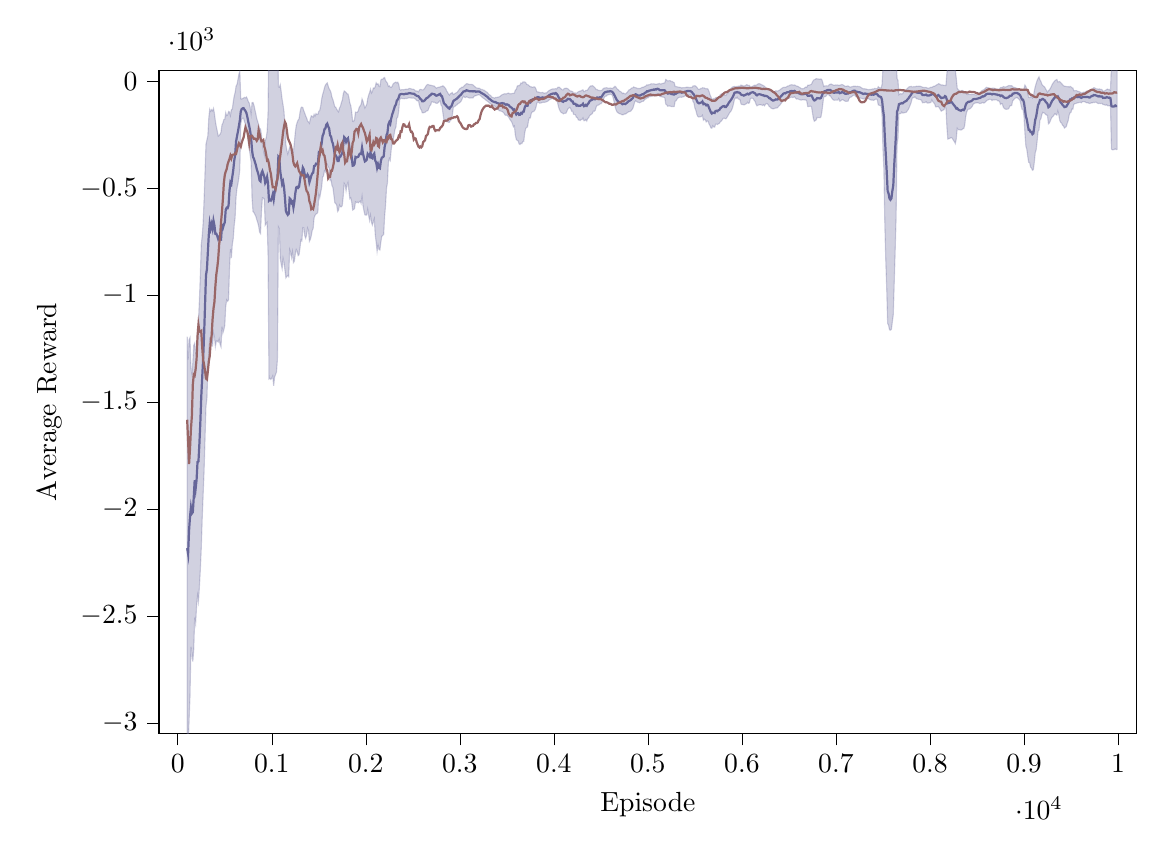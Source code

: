 % This file was created by tikzplotlib v0.9.1.
\begin{tikzpicture}

\definecolor{color0}{rgb}{1,0.498,0.055}
\definecolor{color1}{rgb}{0.122,0.467,0.706}

\begin{axis}[
compat=newest,
tick align=outside,
tick pos=left,
x grid style={white!69.02!black},
xmin=-200.00, xmax=10200.00,
xtick style={color=black},
y grid style={white!69.02!black},
ymin=-3050.00, ymax=50.00,
ytick style={color=black},
scaled y ticks=true,
scaled y ticks=base 10:-3,
width=14cm,
height=10cm,
xlabel=Episode,
ylabel=Average Reward,
%y label style={at={(-0.2,0.5)}}
]

\path [draw=blue!20!gray, fill=blue!20!gray, opacity=0.3]
(axis cs:100,-3172.672)
--(axis cs:100,-1193.615)
--(axis cs:110,-1301.569)
--(axis cs:120,-1208.528)
--(axis cs:130,-1198.589)
--(axis cs:140,-1341.563)
--(axis cs:150,-1368.128)
--(axis cs:160,-1316.736)
--(axis cs:170,-1234.662)
--(axis cs:180,-1224.092)
--(axis cs:190,-1273.255)
--(axis cs:200,-1272.794)
--(axis cs:210,-1156.1)
--(axis cs:220,-1120.605)
--(axis cs:230,-1023.964)
--(axis cs:240,-905.112)
--(axis cs:250,-762.133)
--(axis cs:260,-722.307)
--(axis cs:270,-660.413)
--(axis cs:280,-550.561)
--(axis cs:290,-424.175)
--(axis cs:300,-294.244)
--(axis cs:310,-274.555)
--(axis cs:320,-254.312)
--(axis cs:330,-170.706)
--(axis cs:340,-130.473)
--(axis cs:350,-140.859)
--(axis cs:360,-132.646)
--(axis cs:370,-137.693)
--(axis cs:380,-126.487)
--(axis cs:390,-151.055)
--(axis cs:400,-185.854)
--(axis cs:410,-211.555)
--(axis cs:420,-232.335)
--(axis cs:430,-256.032)
--(axis cs:440,-252.106)
--(axis cs:450,-247.36)
--(axis cs:460,-237.693)
--(axis cs:470,-203.673)
--(axis cs:480,-194.952)
--(axis cs:490,-179.067)
--(axis cs:500,-177.595)
--(axis cs:510,-146.542)
--(axis cs:520,-160.161)
--(axis cs:530,-157.361)
--(axis cs:540,-140.96)
--(axis cs:550,-142.763)
--(axis cs:560,-159.771)
--(axis cs:570,-132.527)
--(axis cs:580,-129.48)
--(axis cs:590,-96.501)
--(axis cs:600,-68.917)
--(axis cs:610,-52.202)
--(axis cs:620,-22.347)
--(axis cs:630,-14.254)
--(axis cs:640,8.316)
--(axis cs:650,32.868)
--(axis cs:660,45.914)
--(axis cs:670,-82.199)
--(axis cs:680,-82.857)
--(axis cs:690,-80.291)
--(axis cs:700,-78.028)
--(axis cs:710,-75.153)
--(axis cs:720,-77.739)
--(axis cs:730,-72.951)
--(axis cs:740,-82.138)
--(axis cs:750,-93.788)
--(axis cs:760,-102.08)
--(axis cs:770,-120.975)
--(axis cs:780,-151.669)
--(axis cs:790,-99.556)
--(axis cs:800,-98.685)
--(axis cs:810,-110.827)
--(axis cs:820,-131.947)
--(axis cs:830,-151.452)
--(axis cs:840,-173.876)
--(axis cs:850,-187.932)
--(axis cs:860,-202.45)
--(axis cs:870,-220.449)
--(axis cs:880,-222.746)
--(axis cs:890,-249.415)
--(axis cs:900,-295.422)
--(axis cs:910,-320.437)
--(axis cs:920,-342.399)
--(axis cs:930,-276.943)
--(axis cs:940,-265.889)
--(axis cs:950,-235.726)
--(axis cs:960,-150.879)
--(axis cs:970,276.404)
--(axis cs:980,282.271)
--(axis cs:990,279.895)
--(axis cs:1000,296.61)
--(axis cs:1010,319.135)
--(axis cs:1020,318.327)
--(axis cs:1030,343.741)
--(axis cs:1040,368.836)
--(axis cs:1050,388.405)
--(axis cs:1060,392.277)
--(axis cs:1070,-25.233)
--(axis cs:1080,-27.435)
--(axis cs:1090,-15.661)
--(axis cs:1100,-47.94)
--(axis cs:1110,-84.606)
--(axis cs:1120,-110.77)
--(axis cs:1130,-142.051)
--(axis cs:1140,-207.232)
--(axis cs:1150,-296.395)
--(axis cs:1160,-322.302)
--(axis cs:1170,-339.562)
--(axis cs:1180,-324.516)
--(axis cs:1190,-307.242)
--(axis cs:1200,-303.211)
--(axis cs:1210,-311.636)
--(axis cs:1220,-328.562)
--(axis cs:1230,-332.411)
--(axis cs:1240,-286.062)
--(axis cs:1250,-238.565)
--(axis cs:1260,-206.511)
--(axis cs:1270,-191.695)
--(axis cs:1280,-181.243)
--(axis cs:1290,-175.137)
--(axis cs:1300,-144.787)
--(axis cs:1310,-124.542)
--(axis cs:1320,-120.552)
--(axis cs:1330,-122.785)
--(axis cs:1340,-137.605)
--(axis cs:1350,-148.442)
--(axis cs:1360,-161.556)
--(axis cs:1370,-170.14)
--(axis cs:1380,-185.259)
--(axis cs:1390,-190.057)
--(axis cs:1400,-196.194)
--(axis cs:1410,-176.11)
--(axis cs:1420,-161.3)
--(axis cs:1430,-163.674)
--(axis cs:1440,-167.486)
--(axis cs:1450,-154.449)
--(axis cs:1460,-162.751)
--(axis cs:1470,-150.722)
--(axis cs:1480,-155.508)
--(axis cs:1490,-154.278)
--(axis cs:1500,-140.193)
--(axis cs:1510,-135.399)
--(axis cs:1520,-115.278)
--(axis cs:1530,-83.721)
--(axis cs:1540,-62.463)
--(axis cs:1550,-48.189)
--(axis cs:1560,-30.294)
--(axis cs:1570,-17.72)
--(axis cs:1580,-11.599)
--(axis cs:1590,-7.04)
--(axis cs:1600,-22.245)
--(axis cs:1610,-34.965)
--(axis cs:1620,-41.993)
--(axis cs:1630,-52.912)
--(axis cs:1640,-74.604)
--(axis cs:1650,-85.786)
--(axis cs:1660,-101.318)
--(axis cs:1670,-119.465)
--(axis cs:1680,-120.525)
--(axis cs:1690,-130.399)
--(axis cs:1700,-137.415)
--(axis cs:1710,-142.902)
--(axis cs:1720,-124.596)
--(axis cs:1730,-117.537)
--(axis cs:1740,-99.929)
--(axis cs:1750,-87.865)
--(axis cs:1760,-59.133)
--(axis cs:1770,-44.969)
--(axis cs:1780,-48.297)
--(axis cs:1790,-51.927)
--(axis cs:1800,-58.338)
--(axis cs:1810,-58.776)
--(axis cs:1820,-74.875)
--(axis cs:1830,-101.46)
--(axis cs:1840,-113.201)
--(axis cs:1850,-142.982)
--(axis cs:1860,-187.52)
--(axis cs:1870,-188.201)
--(axis cs:1880,-178.914)
--(axis cs:1890,-143.993)
--(axis cs:1900,-145.292)
--(axis cs:1910,-144.342)
--(axis cs:1920,-137.548)
--(axis cs:1930,-120.843)
--(axis cs:1940,-115.253)
--(axis cs:1950,-107.739)
--(axis cs:1960,-82.377)
--(axis cs:1970,-93.426)
--(axis cs:1980,-110.485)
--(axis cs:1990,-124.698)
--(axis cs:2000,-117.153)
--(axis cs:2010,-107.732)
--(axis cs:2020,-81.094)
--(axis cs:2030,-64.575)
--(axis cs:2040,-52.445)
--(axis cs:2050,-36.776)
--(axis cs:2060,-54.863)
--(axis cs:2070,-47.67)
--(axis cs:2080,-31.154)
--(axis cs:2090,-32.929)
--(axis cs:2100,-25.512)
--(axis cs:2110,-6.839)
--(axis cs:2120,-14.226)
--(axis cs:2130,-11.387)
--(axis cs:2140,-23.238)
--(axis cs:2150,-25.104)
--(axis cs:2160,6.442)
--(axis cs:2170,10.375)
--(axis cs:2180,9.982)
--(axis cs:2190,15.486)
--(axis cs:2200,17.702)
--(axis cs:2210,3.575)
--(axis cs:2220,-3.19)
--(axis cs:2230,-7.966)
--(axis cs:2240,-23.96)
--(axis cs:2250,-21.069)
--(axis cs:2260,-27.335)
--(axis cs:2270,-28.677)
--(axis cs:2280,-23.123)
--(axis cs:2290,-12.589)
--(axis cs:2300,-7.998)
--(axis cs:2310,-5.751)
--(axis cs:2320,-3.259)
--(axis cs:2330,-7.792)
--(axis cs:2340,-4.107)
--(axis cs:2350,-13.17)
--(axis cs:2360,-37.75)
--(axis cs:2370,-41.002)
--(axis cs:2380,-39.071)
--(axis cs:2390,-38.715)
--(axis cs:2400,-39.431)
--(axis cs:2410,-38.557)
--(axis cs:2420,-37.429)
--(axis cs:2430,-36.655)
--(axis cs:2440,-36.281)
--(axis cs:2450,-36.367)
--(axis cs:2460,-33.012)
--(axis cs:2470,-33.252)
--(axis cs:2480,-34.94)
--(axis cs:2490,-36.5)
--(axis cs:2500,-36.504)
--(axis cs:2510,-37.583)
--(axis cs:2520,-40.627)
--(axis cs:2530,-45.34)
--(axis cs:2540,-44.856)
--(axis cs:2550,-45.78)
--(axis cs:2560,-49.637)
--(axis cs:2570,-40.223)
--(axis cs:2580,-37.812)
--(axis cs:2590,-38.355)
--(axis cs:2600,-40.098)
--(axis cs:2610,-39.845)
--(axis cs:2620,-35.962)
--(axis cs:2630,-29.902)
--(axis cs:2640,-21.939)
--(axis cs:2650,-16.642)
--(axis cs:2660,-14.382)
--(axis cs:2670,-16.395)
--(axis cs:2680,-17.831)
--(axis cs:2690,-17.975)
--(axis cs:2700,-19.757)
--(axis cs:2710,-20.435)
--(axis cs:2720,-21.886)
--(axis cs:2730,-22.309)
--(axis cs:2740,-28.447)
--(axis cs:2750,-32.07)
--(axis cs:2760,-29.28)
--(axis cs:2770,-28.234)
--(axis cs:2780,-27.337)
--(axis cs:2790,-26.44)
--(axis cs:2800,-23.93)
--(axis cs:2810,-24.011)
--(axis cs:2820,-20.533)
--(axis cs:2830,-24.733)
--(axis cs:2840,-28.877)
--(axis cs:2850,-34.643)
--(axis cs:2860,-45.115)
--(axis cs:2870,-51.369)
--(axis cs:2880,-60.647)
--(axis cs:2890,-64.745)
--(axis cs:2900,-57.18)
--(axis cs:2910,-55.258)
--(axis cs:2920,-52.361)
--(axis cs:2930,-61.899)
--(axis cs:2940,-59.994)
--(axis cs:2950,-56.232)
--(axis cs:2960,-54.075)
--(axis cs:2970,-51.506)
--(axis cs:2980,-46.365)
--(axis cs:2990,-40.058)
--(axis cs:3000,-33.985)
--(axis cs:3010,-32.02)
--(axis cs:3020,-27.816)
--(axis cs:3030,-27.752)
--(axis cs:3040,-24.686)
--(axis cs:3050,-18.733)
--(axis cs:3060,-15.945)
--(axis cs:3070,-11.392)
--(axis cs:3080,-11.267)
--(axis cs:3090,-12.634)
--(axis cs:3100,-14.777)
--(axis cs:3110,-14.389)
--(axis cs:3120,-14.643)
--(axis cs:3130,-14.868)
--(axis cs:3140,-16.724)
--(axis cs:3150,-21.401)
--(axis cs:3160,-24.901)
--(axis cs:3170,-29.482)
--(axis cs:3180,-30.799)
--(axis cs:3190,-31.919)
--(axis cs:3200,-32.254)
--(axis cs:3210,-32.676)
--(axis cs:3220,-36.554)
--(axis cs:3230,-38.494)
--(axis cs:3240,-38.269)
--(axis cs:3250,-40.861)
--(axis cs:3260,-41.948)
--(axis cs:3270,-45.924)
--(axis cs:3280,-48.79)
--(axis cs:3290,-50.799)
--(axis cs:3300,-56.13)
--(axis cs:3310,-62.012)
--(axis cs:3320,-64.263)
--(axis cs:3330,-67.6)
--(axis cs:3340,-73.957)
--(axis cs:3350,-75.507)
--(axis cs:3360,-76.801)
--(axis cs:3370,-78.75)
--(axis cs:3380,-75.387)
--(axis cs:3390,-75.794)
--(axis cs:3400,-74.241)
--(axis cs:3410,-73.591)
--(axis cs:3420,-72.685)
--(axis cs:3430,-69.587)
--(axis cs:3440,-65.389)
--(axis cs:3450,-62.599)
--(axis cs:3460,-60.906)
--(axis cs:3470,-58.905)
--(axis cs:3480,-57.938)
--(axis cs:3490,-59.524)
--(axis cs:3500,-57.584)
--(axis cs:3510,-55.886)
--(axis cs:3520,-54.868)
--(axis cs:3530,-58.215)
--(axis cs:3540,-58.148)
--(axis cs:3550,-58.0)
--(axis cs:3560,-56.476)
--(axis cs:3570,-56.274)
--(axis cs:3580,-55.237)
--(axis cs:3590,-40.974)
--(axis cs:3600,-38.702)
--(axis cs:3610,-23.098)
--(axis cs:3620,-19.428)
--(axis cs:3630,-20.846)
--(axis cs:3640,-17.107)
--(axis cs:3650,-7.752)
--(axis cs:3660,-10.352)
--(axis cs:3670,-3.189)
--(axis cs:3680,-2.565)
--(axis cs:3690,-2.948)
--(axis cs:3700,-5.47)
--(axis cs:3710,-14.423)
--(axis cs:3720,-15.134)
--(axis cs:3730,-17.672)
--(axis cs:3740,-21.806)
--(axis cs:3750,-25.24)
--(axis cs:3760,-25.58)
--(axis cs:3770,-27.791)
--(axis cs:3780,-26.797)
--(axis cs:3790,-25.718)
--(axis cs:3800,-27.311)
--(axis cs:3810,-36.438)
--(axis cs:3820,-49.428)
--(axis cs:3830,-49.762)
--(axis cs:3840,-50.4)
--(axis cs:3850,-52.447)
--(axis cs:3860,-53.597)
--(axis cs:3870,-53.026)
--(axis cs:3880,-51.654)
--(axis cs:3890,-54.291)
--(axis cs:3900,-55.633)
--(axis cs:3910,-53.806)
--(axis cs:3920,-54.691)
--(axis cs:3930,-50.571)
--(axis cs:3940,-45.657)
--(axis cs:3950,-43.082)
--(axis cs:3960,-40.622)
--(axis cs:3970,-37.97)
--(axis cs:3980,-36.462)
--(axis cs:3990,-35.311)
--(axis cs:4000,-35.8)
--(axis cs:4010,-35.213)
--(axis cs:4020,-34.084)
--(axis cs:4030,-35.607)
--(axis cs:4040,-28.325)
--(axis cs:4050,-26.966)
--(axis cs:4060,-27.808)
--(axis cs:4070,-32.533)
--(axis cs:4080,-36.479)
--(axis cs:4090,-40.087)
--(axis cs:4100,-39.954)
--(axis cs:4110,-33.825)
--(axis cs:4120,-32.795)
--(axis cs:4130,-32.085)
--(axis cs:4140,-32.803)
--(axis cs:4150,-34.957)
--(axis cs:4160,-40.068)
--(axis cs:4170,-43.996)
--(axis cs:4180,-45.332)
--(axis cs:4190,-46.46)
--(axis cs:4200,-48.104)
--(axis cs:4210,-54.937)
--(axis cs:4220,-54.216)
--(axis cs:4230,-53.836)
--(axis cs:4240,-58.184)
--(axis cs:4250,-51.723)
--(axis cs:4260,-49.057)
--(axis cs:4270,-46.618)
--(axis cs:4280,-45.648)
--(axis cs:4290,-44.494)
--(axis cs:4300,-41.31)
--(axis cs:4310,-39.608)
--(axis cs:4320,-48.748)
--(axis cs:4330,-46.512)
--(axis cs:4340,-42.251)
--(axis cs:4350,-42.596)
--(axis cs:4360,-39.465)
--(axis cs:4370,-32.097)
--(axis cs:4380,-26.098)
--(axis cs:4390,-21.841)
--(axis cs:4400,-21.848)
--(axis cs:4410,-19.794)
--(axis cs:4420,-23.27)
--(axis cs:4430,-27.475)
--(axis cs:4440,-31.769)
--(axis cs:4450,-38.409)
--(axis cs:4460,-37.963)
--(axis cs:4470,-41.594)
--(axis cs:4480,-43.145)
--(axis cs:4490,-42.801)
--(axis cs:4500,-43.635)
--(axis cs:4510,-41.794)
--(axis cs:4520,-37.157)
--(axis cs:4530,-32.583)
--(axis cs:4540,-31.294)
--(axis cs:4550,-30.587)
--(axis cs:4560,-29.935)
--(axis cs:4570,-31.068)
--(axis cs:4580,-31.93)
--(axis cs:4590,-31.94)
--(axis cs:4600,-31.31)
--(axis cs:4610,-31.711)
--(axis cs:4620,-34.371)
--(axis cs:4630,-31.077)
--(axis cs:4640,-27.535)
--(axis cs:4650,-23.236)
--(axis cs:4660,-26.72)
--(axis cs:4670,-34.484)
--(axis cs:4680,-37.58)
--(axis cs:4690,-41.529)
--(axis cs:4700,-47.047)
--(axis cs:4710,-47.609)
--(axis cs:4720,-51.458)
--(axis cs:4730,-57.334)
--(axis cs:4740,-54.869)
--(axis cs:4750,-57.367)
--(axis cs:4760,-59.338)
--(axis cs:4770,-55.285)
--(axis cs:4780,-51.659)
--(axis cs:4790,-44.878)
--(axis cs:4800,-40.024)
--(axis cs:4810,-38.578)
--(axis cs:4820,-34.413)
--(axis cs:4830,-30.724)
--(axis cs:4840,-30.21)
--(axis cs:4850,-25.982)
--(axis cs:4860,-29.609)
--(axis cs:4870,-29.877)
--(axis cs:4880,-30.786)
--(axis cs:4890,-34.007)
--(axis cs:4900,-33.511)
--(axis cs:4910,-33.546)
--(axis cs:4920,-33.02)
--(axis cs:4930,-30.33)
--(axis cs:4940,-27.615)
--(axis cs:4950,-28.49)
--(axis cs:4960,-25.733)
--(axis cs:4970,-22.861)
--(axis cs:4980,-20.958)
--(axis cs:4990,-16.358)
--(axis cs:5000,-17.434)
--(axis cs:5010,-15.755)
--(axis cs:5020,-15.283)
--(axis cs:5030,-12.501)
--(axis cs:5040,-11.372)
--(axis cs:5050,-12.121)
--(axis cs:5060,-11.449)
--(axis cs:5070,-12.489)
--(axis cs:5080,-13.117)
--(axis cs:5090,-14.383)
--(axis cs:5100,-12.417)
--(axis cs:5110,-12.311)
--(axis cs:5120,-9.575)
--(axis cs:5130,-12.339)
--(axis cs:5140,-12.556)
--(axis cs:5150,-10.115)
--(axis cs:5160,-9.828)
--(axis cs:5170,-8.039)
--(axis cs:5180,-7.425)
--(axis cs:5190,8.653)
--(axis cs:5200,5.744)
--(axis cs:5210,1.928)
--(axis cs:5220,2.35)
--(axis cs:5230,3.771)
--(axis cs:5240,2.463)
--(axis cs:5250,-1.213)
--(axis cs:5260,-0.683)
--(axis cs:5270,-4.352)
--(axis cs:5280,-6.298)
--(axis cs:5290,-24.145)
--(axis cs:5300,-24.415)
--(axis cs:5310,-25.477)
--(axis cs:5320,-26.779)
--(axis cs:5330,-26.955)
--(axis cs:5340,-28.669)
--(axis cs:5350,-28.54)
--(axis cs:5360,-31.293)
--(axis cs:5370,-29.35)
--(axis cs:5380,-29.283)
--(axis cs:5390,-29.472)
--(axis cs:5400,-28.814)
--(axis cs:5410,-27.601)
--(axis cs:5420,-27.173)
--(axis cs:5430,-28.049)
--(axis cs:5440,-29.41)
--(axis cs:5450,-28.379)
--(axis cs:5460,-28.871)
--(axis cs:5470,-27.969)
--(axis cs:5480,-21.278)
--(axis cs:5490,-21.56)
--(axis cs:5500,-20.387)
--(axis cs:5510,-22.966)
--(axis cs:5520,-26.808)
--(axis cs:5530,-34.602)
--(axis cs:5540,-37.815)
--(axis cs:5550,-37.959)
--(axis cs:5560,-33.485)
--(axis cs:5570,-33.846)
--(axis cs:5580,-29.998)
--(axis cs:5590,-30.75)
--(axis cs:5600,-30.719)
--(axis cs:5610,-33.984)
--(axis cs:5620,-34.951)
--(axis cs:5630,-33.401)
--(axis cs:5640,-37.268)
--(axis cs:5650,-47.338)
--(axis cs:5660,-61.135)
--(axis cs:5670,-71.906)
--(axis cs:5680,-81.963)
--(axis cs:5690,-84.97)
--(axis cs:5700,-80.531)
--(axis cs:5710,-81.741)
--(axis cs:5720,-76.394)
--(axis cs:5730,-75.589)
--(axis cs:5740,-77.447)
--(axis cs:5750,-72.365)
--(axis cs:5760,-70.905)
--(axis cs:5770,-62.43)
--(axis cs:5780,-59.784)
--(axis cs:5790,-56.952)
--(axis cs:5800,-59.221)
--(axis cs:5810,-59.141)
--(axis cs:5820,-65.692)
--(axis cs:5830,-65.593)
--(axis cs:5840,-58.818)
--(axis cs:5850,-55.895)
--(axis cs:5860,-46.22)
--(axis cs:5870,-44.133)
--(axis cs:5880,-36.328)
--(axis cs:5890,-30.138)
--(axis cs:5900,-26.534)
--(axis cs:5910,-25.06)
--(axis cs:5920,-23.732)
--(axis cs:5930,-25.808)
--(axis cs:5940,-23.847)
--(axis cs:5950,-25.729)
--(axis cs:5960,-22.511)
--(axis cs:5970,-22.022)
--(axis cs:5980,-23.498)
--(axis cs:5990,-17.158)
--(axis cs:6000,-19.473)
--(axis cs:6010,-19.696)
--(axis cs:6020,-23.227)
--(axis cs:6030,-20.952)
--(axis cs:6040,-19.404)
--(axis cs:6050,-15.604)
--(axis cs:6060,-17.184)
--(axis cs:6070,-20.036)
--(axis cs:6080,-18.983)
--(axis cs:6090,-27.362)
--(axis cs:6100,-26.569)
--(axis cs:6110,-23.954)
--(axis cs:6120,-22.094)
--(axis cs:6130,-18.204)
--(axis cs:6140,-18.8)
--(axis cs:6150,-17.945)
--(axis cs:6160,-16.365)
--(axis cs:6170,-12.447)
--(axis cs:6180,-11.16)
--(axis cs:6190,-11.594)
--(axis cs:6200,-13.396)
--(axis cs:6210,-16.321)
--(axis cs:6220,-17.713)
--(axis cs:6230,-20.66)
--(axis cs:6240,-23.043)
--(axis cs:6250,-27.703)
--(axis cs:6260,-33.569)
--(axis cs:6270,-35.627)
--(axis cs:6280,-37.561)
--(axis cs:6290,-39.682)
--(axis cs:6300,-38.824)
--(axis cs:6310,-43.111)
--(axis cs:6320,-47.064)
--(axis cs:6330,-51.293)
--(axis cs:6340,-50.594)
--(axis cs:6350,-47.595)
--(axis cs:6360,-44.135)
--(axis cs:6370,-44.897)
--(axis cs:6380,-45.901)
--(axis cs:6390,-43.126)
--(axis cs:6400,-41.32)
--(axis cs:6410,-37.821)
--(axis cs:6420,-34.349)
--(axis cs:6430,-31.027)
--(axis cs:6440,-28.631)
--(axis cs:6450,-27.745)
--(axis cs:6460,-28.452)
--(axis cs:6470,-26.949)
--(axis cs:6480,-23.696)
--(axis cs:6490,-21.749)
--(axis cs:6500,-21.424)
--(axis cs:6510,-17.8)
--(axis cs:6520,-16.67)
--(axis cs:6530,-15.943)
--(axis cs:6540,-16.925)
--(axis cs:6550,-17.8)
--(axis cs:6560,-17.227)
--(axis cs:6570,-19.259)
--(axis cs:6580,-22.37)
--(axis cs:6590,-22.734)
--(axis cs:6600,-24.555)
--(axis cs:6610,-28.368)
--(axis cs:6620,-30.089)
--(axis cs:6630,-33.5)
--(axis cs:6640,-34.574)
--(axis cs:6650,-34.481)
--(axis cs:6660,-33.34)
--(axis cs:6670,-29.265)
--(axis cs:6680,-26.303)
--(axis cs:6690,-28.293)
--(axis cs:6700,-17.727)
--(axis cs:6710,-18.292)
--(axis cs:6720,-17.441)
--(axis cs:6730,-15.395)
--(axis cs:6740,-13.517)
--(axis cs:6750,-3.476)
--(axis cs:6760,4.484)
--(axis cs:6770,7.678)
--(axis cs:6780,8.623)
--(axis cs:6790,12.794)
--(axis cs:6800,11.627)
--(axis cs:6810,10.772)
--(axis cs:6820,10.668)
--(axis cs:6830,9.707)
--(axis cs:6840,11.252)
--(axis cs:6850,7.718)
--(axis cs:6860,-5.82)
--(axis cs:6870,-24.423)
--(axis cs:6880,-21.191)
--(axis cs:6890,-21.082)
--(axis cs:6900,-20.901)
--(axis cs:6910,-21.174)
--(axis cs:6920,-21.02)
--(axis cs:6930,-14.905)
--(axis cs:6940,-13.842)
--(axis cs:6950,-12.546)
--(axis cs:6960,-15.268)
--(axis cs:6970,-17.036)
--(axis cs:6980,-18.695)
--(axis cs:6990,-17.556)
--(axis cs:7000,-17.126)
--(axis cs:7010,-17.623)
--(axis cs:7020,-17.153)
--(axis cs:7030,-19.326)
--(axis cs:7040,-17.763)
--(axis cs:7050,-17.195)
--(axis cs:7060,-15.043)
--(axis cs:7070,-15.341)
--(axis cs:7080,-18.077)
--(axis cs:7090,-20.825)
--(axis cs:7100,-23.818)
--(axis cs:7110,-23.014)
--(axis cs:7120,-21.957)
--(axis cs:7130,-21.758)
--(axis cs:7140,-24.957)
--(axis cs:7150,-27.162)
--(axis cs:7160,-26.498)
--(axis cs:7170,-25.073)
--(axis cs:7180,-23.836)
--(axis cs:7190,-22.511)
--(axis cs:7200,-23.241)
--(axis cs:7210,-22.955)
--(axis cs:7220,-24.599)
--(axis cs:7230,-22.985)
--(axis cs:7240,-24.564)
--(axis cs:7250,-24.444)
--(axis cs:7260,-26.854)
--(axis cs:7270,-29.633)
--(axis cs:7280,-32.469)
--(axis cs:7290,-35.365)
--(axis cs:7300,-34.348)
--(axis cs:7310,-35.774)
--(axis cs:7320,-35.217)
--(axis cs:7330,-38.415)
--(axis cs:7340,-37.545)
--(axis cs:7350,-39.868)
--(axis cs:7360,-37.573)
--(axis cs:7370,-37.744)
--(axis cs:7380,-37.049)
--(axis cs:7390,-35.723)
--(axis cs:7400,-36.606)
--(axis cs:7410,-33.069)
--(axis cs:7420,-33.71)
--(axis cs:7430,-34.137)
--(axis cs:7440,-35.069)
--(axis cs:7450,-24.824)
--(axis cs:7460,-28.869)
--(axis cs:7470,-30.275)
--(axis cs:7480,-30.849)
--(axis cs:7490,-16.768)
--(axis cs:7500,59.474)
--(axis cs:7510,86.994)
--(axis cs:7520,146.8)
--(axis cs:7530,158.954)
--(axis cs:7540,125.943)
--(axis cs:7550,107.899)
--(axis cs:7560,91.682)
--(axis cs:7570,65.073)
--(axis cs:7580,55.781)
--(axis cs:7590,65.726)
--(axis cs:7600,99.362)
--(axis cs:7610,118.954)
--(axis cs:7620,158.535)
--(axis cs:7630,160.779)
--(axis cs:7640,162.124)
--(axis cs:7650,12.936)
--(axis cs:7660,4.783)
--(axis cs:7670,-62.583)
--(axis cs:7680,-59.037)
--(axis cs:7690,-56.965)
--(axis cs:7700,-59.644)
--(axis cs:7710,-57.472)
--(axis cs:7720,-49.88)
--(axis cs:7730,-45.091)
--(axis cs:7740,-40.941)
--(axis cs:7750,-38.332)
--(axis cs:7760,-32.646)
--(axis cs:7770,-29.665)
--(axis cs:7780,-25.322)
--(axis cs:7790,-24.875)
--(axis cs:7800,-23.394)
--(axis cs:7810,-26.26)
--(axis cs:7820,-26.058)
--(axis cs:7830,-24.376)
--(axis cs:7840,-25.619)
--(axis cs:7850,-23.608)
--(axis cs:7860,-22.765)
--(axis cs:7870,-23.695)
--(axis cs:7880,-22.98)
--(axis cs:7890,-22.465)
--(axis cs:7900,-23.534)
--(axis cs:7910,-25.306)
--(axis cs:7920,-27.05)
--(axis cs:7930,-28.489)
--(axis cs:7940,-29.196)
--(axis cs:7950,-28.364)
--(axis cs:7960,-28.437)
--(axis cs:7970,-31.276)
--(axis cs:7980,-31.489)
--(axis cs:7990,-31.75)
--(axis cs:8000,-29.7)
--(axis cs:8010,-27.444)
--(axis cs:8020,-28.475)
--(axis cs:8030,-25.652)
--(axis cs:8040,-22.989)
--(axis cs:8050,-22.8)
--(axis cs:8060,-19.789)
--(axis cs:8070,-16.702)
--(axis cs:8080,-15.218)
--(axis cs:8090,-10.828)
--(axis cs:8100,-12.112)
--(axis cs:8110,-14.792)
--(axis cs:8120,-17.42)
--(axis cs:8130,-16.541)
--(axis cs:8140,-17.997)
--(axis cs:8150,-18.546)
--(axis cs:8160,-19.37)
--(axis cs:8170,-19.478)
--(axis cs:8180,38.853)
--(axis cs:8190,65.652)
--(axis cs:8200,66.658)
--(axis cs:8210,67.187)
--(axis cs:8220,70.699)
--(axis cs:8230,69.867)
--(axis cs:8240,63.884)
--(axis cs:8250,59.58)
--(axis cs:8260,54.412)
--(axis cs:8270,53.092)
--(axis cs:8280,14.103)
--(axis cs:8290,-31.921)
--(axis cs:8300,-38.222)
--(axis cs:8310,-42.498)
--(axis cs:8320,-44.926)
--(axis cs:8330,-47.046)
--(axis cs:8340,-42.411)
--(axis cs:8350,-43.376)
--(axis cs:8360,-48.173)
--(axis cs:8370,-50.078)
--(axis cs:8380,-54.794)
--(axis cs:8390,-59.941)
--(axis cs:8400,-61.795)
--(axis cs:8410,-60.245)
--(axis cs:8420,-60.855)
--(axis cs:8430,-60.948)
--(axis cs:8440,-61.924)
--(axis cs:8450,-60.817)
--(axis cs:8460,-61.622)
--(axis cs:8470,-61.149)
--(axis cs:8480,-62.971)
--(axis cs:8490,-63.924)
--(axis cs:8500,-62.399)
--(axis cs:8510,-60.165)
--(axis cs:8520,-55.588)
--(axis cs:8530,-52.505)
--(axis cs:8540,-49.107)
--(axis cs:8550,-44.087)
--(axis cs:8560,-41.706)
--(axis cs:8570,-39.725)
--(axis cs:8580,-36.811)
--(axis cs:8590,-32.395)
--(axis cs:8600,-28.159)
--(axis cs:8610,-29.221)
--(axis cs:8620,-29.74)
--(axis cs:8630,-31.249)
--(axis cs:8640,-32.289)
--(axis cs:8650,-33.166)
--(axis cs:8660,-32.292)
--(axis cs:8670,-31.443)
--(axis cs:8680,-32.063)
--(axis cs:8690,-33.016)
--(axis cs:8700,-35.745)
--(axis cs:8710,-35.727)
--(axis cs:8720,-36.992)
--(axis cs:8730,-36.625)
--(axis cs:8740,-34.566)
--(axis cs:8750,-29.189)
--(axis cs:8760,-28.072)
--(axis cs:8770,-29.14)
--(axis cs:8780,-24.616)
--(axis cs:8790,-26.07)
--(axis cs:8800,-26.724)
--(axis cs:8810,-26.183)
--(axis cs:8820,-23.641)
--(axis cs:8830,-21.838)
--(axis cs:8840,-19.357)
--(axis cs:8850,-20.466)
--(axis cs:8860,-20.675)
--(axis cs:8870,-20.287)
--(axis cs:8880,-25.579)
--(axis cs:8890,-27.616)
--(axis cs:8900,-28.5)
--(axis cs:8910,-29.995)
--(axis cs:8920,-32.261)
--(axis cs:8930,-33.198)
--(axis cs:8940,-35.129)
--(axis cs:8950,-37.471)
--(axis cs:8960,-38.533)
--(axis cs:8970,-36.42)
--(axis cs:8980,-40.3)
--(axis cs:8990,-40.267)
--(axis cs:9000,-34.722)
--(axis cs:9010,-17.572)
--(axis cs:9020,-24.367)
--(axis cs:9030,-38.102)
--(axis cs:9040,-55.448)
--(axis cs:9050,-75.372)
--(axis cs:9060,-75.846)
--(axis cs:9070,-72.395)
--(axis cs:9080,-68.087)
--(axis cs:9090,-78.269)
--(axis cs:9100,-73.539)
--(axis cs:9110,-43.803)
--(axis cs:9120,-24.446)
--(axis cs:9130,-9.82)
--(axis cs:9140,4.646)
--(axis cs:9150,13.685)
--(axis cs:9160,21.311)
--(axis cs:9170,6.576)
--(axis cs:9180,-0.134)
--(axis cs:9190,-13.841)
--(axis cs:9200,-19.458)
--(axis cs:9210,-23.195)
--(axis cs:9220,-26.652)
--(axis cs:9230,-35.521)
--(axis cs:9240,-42.654)
--(axis cs:9250,-51.908)
--(axis cs:9260,-43.647)
--(axis cs:9270,-40.401)
--(axis cs:9280,-33.065)
--(axis cs:9290,-25.184)
--(axis cs:9300,-14.597)
--(axis cs:9310,-7.838)
--(axis cs:9320,-1.956)
--(axis cs:9330,3.768)
--(axis cs:9340,6.203)
--(axis cs:9350,8.883)
--(axis cs:9360,-3.289)
--(axis cs:9370,-2.133)
--(axis cs:9380,-0.716)
--(axis cs:9390,-5.621)
--(axis cs:9400,-10.667)
--(axis cs:9410,-15.064)
--(axis cs:9420,-20.599)
--(axis cs:9430,-22.491)
--(axis cs:9440,-23.3)
--(axis cs:9450,-24.222)
--(axis cs:9460,-25.285)
--(axis cs:9470,-24.154)
--(axis cs:9480,-26.969)
--(axis cs:9490,-23.644)
--(axis cs:9500,-25.706)
--(axis cs:9510,-30.731)
--(axis cs:9520,-31.127)
--(axis cs:9530,-44.368)
--(axis cs:9540,-43.24)
--(axis cs:9550,-43.588)
--(axis cs:9560,-43.385)
--(axis cs:9570,-47.139)
--(axis cs:9580,-47.596)
--(axis cs:9590,-48.733)
--(axis cs:9600,-51.436)
--(axis cs:9610,-54.429)
--(axis cs:9620,-54.074)
--(axis cs:9630,-51.353)
--(axis cs:9640,-51.003)
--(axis cs:9650,-50.727)
--(axis cs:9660,-46.92)
--(axis cs:9670,-44.791)
--(axis cs:9680,-46.85)
--(axis cs:9690,-47.595)
--(axis cs:9700,-47.428)
--(axis cs:9710,-41.383)
--(axis cs:9720,-38.062)
--(axis cs:9730,-36.155)
--(axis cs:9740,-30.247)
--(axis cs:9750,-30.127)
--(axis cs:9760,-33.231)
--(axis cs:9770,-35.155)
--(axis cs:9780,-35.615)
--(axis cs:9790,-37.076)
--(axis cs:9800,-34.959)
--(axis cs:9810,-38.368)
--(axis cs:9820,-37.288)
--(axis cs:9830,-38.988)
--(axis cs:9840,-46.643)
--(axis cs:9850,-45.256)
--(axis cs:9860,-44.34)
--(axis cs:9870,-41.287)
--(axis cs:9880,-37.938)
--(axis cs:9890,-36.103)
--(axis cs:9900,-39.047)
--(axis cs:9910,-38.339)
--(axis cs:9920,-43.135)
--(axis cs:9930,86.641)
--(axis cs:9940,83.583)
--(axis cs:9950,83.605)
--(axis cs:9960,84.861)
--(axis cs:9970,89.872)
--(axis cs:9980,86.955)
--(axis cs:9990,87.178)
--(axis cs:9990,-318.421)
--(axis cs:9990,-318.421)
--(axis cs:9980,-319.162)
--(axis cs:9970,-315.565)
--(axis cs:9960,-319.105)
--(axis cs:9950,-319.908)
--(axis cs:9940,-320.233)
--(axis cs:9930,-316.915)
--(axis cs:9920,-115.137)
--(axis cs:9910,-114.06)
--(axis cs:9900,-114.983)
--(axis cs:9890,-114.472)
--(axis cs:9880,-109.268)
--(axis cs:9870,-111.856)
--(axis cs:9860,-110.883)
--(axis cs:9850,-108.606)
--(axis cs:9840,-108.612)
--(axis cs:9830,-103.001)
--(axis cs:9820,-103.71)
--(axis cs:9810,-104.438)
--(axis cs:9800,-102.485)
--(axis cs:9790,-104.25)
--(axis cs:9780,-101.767)
--(axis cs:9770,-98.048)
--(axis cs:9760,-97.247)
--(axis cs:9750,-99.23)
--(axis cs:9740,-97.968)
--(axis cs:9730,-100.91)
--(axis cs:9720,-100.052)
--(axis cs:9710,-102.013)
--(axis cs:9700,-103.805)
--(axis cs:9690,-102.782)
--(axis cs:9680,-99.811)
--(axis cs:9670,-100.507)
--(axis cs:9660,-99.658)
--(axis cs:9650,-95.744)
--(axis cs:9640,-95.403)
--(axis cs:9630,-94.572)
--(axis cs:9620,-95.47)
--(axis cs:9610,-100.511)
--(axis cs:9600,-98.103)
--(axis cs:9590,-98.166)
--(axis cs:9580,-99.736)
--(axis cs:9570,-100.77)
--(axis cs:9560,-102.048)
--(axis cs:9550,-104.503)
--(axis cs:9540,-104.605)
--(axis cs:9530,-107.588)
--(axis cs:9520,-130.177)
--(axis cs:9510,-129.181)
--(axis cs:9500,-145.094)
--(axis cs:9490,-146.738)
--(axis cs:9480,-159.286)
--(axis cs:9470,-184.509)
--(axis cs:9460,-196.302)
--(axis cs:9450,-211.871)
--(axis cs:9440,-215.103)
--(axis cs:9430,-218.738)
--(axis cs:9420,-208.708)
--(axis cs:9410,-205.743)
--(axis cs:9400,-195.33)
--(axis cs:9390,-192.588)
--(axis cs:9380,-181.742)
--(axis cs:9370,-155.233)
--(axis cs:9360,-138.327)
--(axis cs:9350,-157.965)
--(axis cs:9340,-155.258)
--(axis cs:9330,-151.152)
--(axis cs:9320,-157.059)
--(axis cs:9310,-163.062)
--(axis cs:9300,-166.896)
--(axis cs:9290,-174.622)
--(axis cs:9280,-185.242)
--(axis cs:9270,-195.552)
--(axis cs:9260,-199.008)
--(axis cs:9250,-159.294)
--(axis cs:9240,-157.646)
--(axis cs:9230,-155.158)
--(axis cs:9220,-149.394)
--(axis cs:9210,-147.572)
--(axis cs:9200,-144.868)
--(axis cs:9190,-155.544)
--(axis cs:9180,-175.029)
--(axis cs:9170,-182.038)
--(axis cs:9160,-227.424)
--(axis cs:9150,-233.019)
--(axis cs:9140,-278.93)
--(axis cs:9130,-319.401)
--(axis cs:9120,-333.857)
--(axis cs:9110,-378.007)
--(axis cs:9100,-413.155)
--(axis cs:9090,-416.018)
--(axis cs:9080,-406.11)
--(axis cs:9070,-401.317)
--(axis cs:9060,-379.387)
--(axis cs:9050,-378.807)
--(axis cs:9040,-351.534)
--(axis cs:9030,-318.335)
--(axis cs:9020,-303.45)
--(axis cs:9010,-242.168)
--(axis cs:9000,-163.33)
--(axis cs:8990,-132.04)
--(axis cs:8980,-131.082)
--(axis cs:8970,-115.158)
--(axis cs:8960,-92.698)
--(axis cs:8950,-84.284)
--(axis cs:8940,-81.484)
--(axis cs:8930,-76.912)
--(axis cs:8920,-76.73)
--(axis cs:8910,-78.059)
--(axis cs:8900,-80.496)
--(axis cs:8890,-87.583)
--(axis cs:8880,-90.531)
--(axis cs:8870,-112.009)
--(axis cs:8860,-114.496)
--(axis cs:8850,-114.564)
--(axis cs:8840,-125.988)
--(axis cs:8830,-129.728)
--(axis cs:8820,-130.336)
--(axis cs:8810,-131.086)
--(axis cs:8800,-129.756)
--(axis cs:8790,-126.177)
--(axis cs:8780,-120.797)
--(axis cs:8770,-105.627)
--(axis cs:8760,-104.198)
--(axis cs:8750,-108.157)
--(axis cs:8740,-94.595)
--(axis cs:8730,-90.532)
--(axis cs:8720,-90.646)
--(axis cs:8710,-86.564)
--(axis cs:8700,-86.798)
--(axis cs:8690,-86.835)
--(axis cs:8680,-87.29)
--(axis cs:8670,-86.459)
--(axis cs:8660,-90.021)
--(axis cs:8650,-84.431)
--(axis cs:8640,-84.267)
--(axis cs:8630,-83.871)
--(axis cs:8620,-86.944)
--(axis cs:8610,-87.827)
--(axis cs:8600,-91.449)
--(axis cs:8590,-96.211)
--(axis cs:8580,-100.782)
--(axis cs:8570,-101.539)
--(axis cs:8560,-98.756)
--(axis cs:8550,-101.186)
--(axis cs:8540,-103.186)
--(axis cs:8530,-103.911)
--(axis cs:8520,-101.592)
--(axis cs:8510,-100.737)
--(axis cs:8500,-100.024)
--(axis cs:8490,-101.198)
--(axis cs:8480,-101.394)
--(axis cs:8470,-104.376)
--(axis cs:8460,-106.864)
--(axis cs:8450,-116.859)
--(axis cs:8440,-122.593)
--(axis cs:8430,-126.867)
--(axis cs:8420,-129.74)
--(axis cs:8410,-130.17)
--(axis cs:8400,-134.634)
--(axis cs:8390,-144.212)
--(axis cs:8380,-166.069)
--(axis cs:8370,-205.011)
--(axis cs:8360,-221.066)
--(axis cs:8350,-221.474)
--(axis cs:8340,-226.571)
--(axis cs:8330,-227.963)
--(axis cs:8320,-226.888)
--(axis cs:8310,-226.733)
--(axis cs:8300,-225.319)
--(axis cs:8290,-219.379)
--(axis cs:8280,-268.954)
--(axis cs:8270,-291.128)
--(axis cs:8260,-282.066)
--(axis cs:8250,-276.175)
--(axis cs:8240,-268.553)
--(axis cs:8230,-262.959)
--(axis cs:8220,-263.185)
--(axis cs:8210,-267.51)
--(axis cs:8200,-268.313)
--(axis cs:8190,-270.285)
--(axis cs:8180,-212.538)
--(axis cs:8170,-124.809)
--(axis cs:8160,-118.865)
--(axis cs:8150,-132.329)
--(axis cs:8140,-134.833)
--(axis cs:8130,-136.888)
--(axis cs:8120,-139.787)
--(axis cs:8110,-132.267)
--(axis cs:8100,-124.891)
--(axis cs:8090,-117.71)
--(axis cs:8080,-118.38)
--(axis cs:8070,-119.796)
--(axis cs:8060,-119.299)
--(axis cs:8050,-105.613)
--(axis cs:8040,-99.993)
--(axis cs:8030,-95.377)
--(axis cs:8020,-86.609)
--(axis cs:8010,-98.837)
--(axis cs:8000,-100.096)
--(axis cs:7990,-101.301)
--(axis cs:7980,-101.16)
--(axis cs:7970,-101.6)
--(axis cs:7960,-95.519)
--(axis cs:7950,-98.145)
--(axis cs:7940,-99.953)
--(axis cs:7930,-99.804)
--(axis cs:7920,-100.214)
--(axis cs:7910,-87.693)
--(axis cs:7900,-86.702)
--(axis cs:7890,-84.643)
--(axis cs:7880,-84.613)
--(axis cs:7870,-82.463)
--(axis cs:7860,-82.216)
--(axis cs:7850,-77.199)
--(axis cs:7840,-72.66)
--(axis cs:7830,-76.664)
--(axis cs:7820,-75.53)
--(axis cs:7810,-81.126)
--(axis cs:7800,-99.515)
--(axis cs:7790,-110.72)
--(axis cs:7780,-121.791)
--(axis cs:7770,-131.539)
--(axis cs:7760,-136.981)
--(axis cs:7750,-144.165)
--(axis cs:7740,-145.738)
--(axis cs:7730,-146.537)
--(axis cs:7720,-147.838)
--(axis cs:7710,-148.382)
--(axis cs:7700,-143.302)
--(axis cs:7690,-151.155)
--(axis cs:7680,-150.896)
--(axis cs:7670,-151.948)
--(axis cs:7660,-267.005)
--(axis cs:7650,-296.605)
--(axis cs:7640,-635.163)
--(axis cs:7630,-794.5)
--(axis cs:7620,-942.863)
--(axis cs:7610,-1090.838)
--(axis cs:7600,-1124.972)
--(axis cs:7590,-1160.018)
--(axis cs:7580,-1163.862)
--(axis cs:7570,-1162.419)
--(axis cs:7560,-1141.084)
--(axis cs:7550,-1131.692)
--(axis cs:7540,-968.575)
--(axis cs:7530,-837.166)
--(axis cs:7520,-668.349)
--(axis cs:7510,-411.395)
--(axis cs:7500,-315.822)
--(axis cs:7490,-156.62)
--(axis cs:7480,-116.025)
--(axis cs:7470,-113.519)
--(axis cs:7460,-112.067)
--(axis cs:7450,-109.69)
--(axis cs:7440,-86.811)
--(axis cs:7430,-83.228)
--(axis cs:7420,-83.872)
--(axis cs:7410,-86.524)
--(axis cs:7400,-89.153)
--(axis cs:7390,-87.498)
--(axis cs:7380,-87.809)
--(axis cs:7370,-86.782)
--(axis cs:7360,-85.127)
--(axis cs:7350,-82.107)
--(axis cs:7340,-79.845)
--(axis cs:7330,-80.438)
--(axis cs:7320,-81.059)
--(axis cs:7310,-78.135)
--(axis cs:7300,-81.482)
--(axis cs:7290,-82.85)
--(axis cs:7280,-80.771)
--(axis cs:7270,-79.613)
--(axis cs:7260,-78.476)
--(axis cs:7250,-76.588)
--(axis cs:7240,-76.995)
--(axis cs:7230,-75.609)
--(axis cs:7220,-73.169)
--(axis cs:7210,-71.557)
--(axis cs:7200,-63.822)
--(axis cs:7190,-65.46)
--(axis cs:7180,-66.76)
--(axis cs:7170,-70.744)
--(axis cs:7160,-73.949)
--(axis cs:7150,-74.691)
--(axis cs:7140,-80.218)
--(axis cs:7130,-92.558)
--(axis cs:7120,-93.12)
--(axis cs:7110,-93.83)
--(axis cs:7100,-93.482)
--(axis cs:7090,-90.148)
--(axis cs:7080,-87.825)
--(axis cs:7070,-85.263)
--(axis cs:7060,-87.408)
--(axis cs:7050,-91.996)
--(axis cs:7040,-92.782)
--(axis cs:7030,-79.826)
--(axis cs:7020,-87.808)
--(axis cs:7010,-87.792)
--(axis cs:7000,-87.824)
--(axis cs:6990,-87.996)
--(axis cs:6980,-88.577)
--(axis cs:6970,-86.374)
--(axis cs:6960,-81.511)
--(axis cs:6950,-75.062)
--(axis cs:6940,-67.39)
--(axis cs:6930,-67.548)
--(axis cs:6920,-59.128)
--(axis cs:6910,-60.974)
--(axis cs:6900,-65.309)
--(axis cs:6890,-71.839)
--(axis cs:6880,-71.763)
--(axis cs:6870,-73.418)
--(axis cs:6860,-108.473)
--(axis cs:6850,-144.258)
--(axis cs:6840,-167.555)
--(axis cs:6830,-170.141)
--(axis cs:6820,-169.429)
--(axis cs:6810,-169.507)
--(axis cs:6800,-168.584)
--(axis cs:6790,-180.279)
--(axis cs:6780,-184.156)
--(axis cs:6770,-186.74)
--(axis cs:6760,-173.907)
--(axis cs:6750,-146.202)
--(axis cs:6740,-118.276)
--(axis cs:6730,-115.974)
--(axis cs:6720,-117.033)
--(axis cs:6710,-117.798)
--(axis cs:6700,-117.746)
--(axis cs:6690,-93.199)
--(axis cs:6680,-86.573)
--(axis cs:6670,-87.634)
--(axis cs:6660,-85.897)
--(axis cs:6650,-86.314)
--(axis cs:6640,-86.276)
--(axis cs:6630,-88.029)
--(axis cs:6620,-86.614)
--(axis cs:6610,-85.178)
--(axis cs:6600,-83.189)
--(axis cs:6590,-81.779)
--(axis cs:6580,-83.105)
--(axis cs:6570,-78.066)
--(axis cs:6560,-72.175)
--(axis cs:6550,-74.794)
--(axis cs:6540,-75.917)
--(axis cs:6530,-73.71)
--(axis cs:6520,-75.094)
--(axis cs:6510,-76.227)
--(axis cs:6500,-79.43)
--(axis cs:6490,-79.803)
--(axis cs:6480,-78.9)
--(axis cs:6470,-80.269)
--(axis cs:6460,-84.54)
--(axis cs:6450,-84.089)
--(axis cs:6440,-87.443)
--(axis cs:6430,-95.866)
--(axis cs:6420,-101.719)
--(axis cs:6410,-107.514)
--(axis cs:6400,-113.899)
--(axis cs:6390,-116.332)
--(axis cs:6380,-123.68)
--(axis cs:6370,-124.693)
--(axis cs:6360,-124.633)
--(axis cs:6350,-126.671)
--(axis cs:6340,-127.874)
--(axis cs:6330,-128.845)
--(axis cs:6320,-127.284)
--(axis cs:6310,-125.422)
--(axis cs:6300,-119.78)
--(axis cs:6290,-117.93)
--(axis cs:6280,-109.43)
--(axis cs:6270,-105.068)
--(axis cs:6260,-103.662)
--(axis cs:6250,-107.857)
--(axis cs:6240,-114.525)
--(axis cs:6230,-108.85)
--(axis cs:6220,-112.772)
--(axis cs:6210,-110.549)
--(axis cs:6200,-109.749)
--(axis cs:6190,-109.616)
--(axis cs:6180,-110.409)
--(axis cs:6170,-111.456)
--(axis cs:6160,-114.78)
--(axis cs:6150,-107.06)
--(axis cs:6140,-93.338)
--(axis cs:6130,-89.726)
--(axis cs:6120,-80.299)
--(axis cs:6110,-79.17)
--(axis cs:6100,-78.868)
--(axis cs:6090,-80.772)
--(axis cs:6080,-100.563)
--(axis cs:6070,-102.678)
--(axis cs:6060,-97.868)
--(axis cs:6050,-104.584)
--(axis cs:6040,-106.071)
--(axis cs:6030,-109.329)
--(axis cs:6020,-110.204)
--(axis cs:6010,-108.52)
--(axis cs:6000,-108.621)
--(axis cs:5990,-105.466)
--(axis cs:5980,-86.562)
--(axis cs:5970,-83.289)
--(axis cs:5960,-82.817)
--(axis cs:5950,-74.43)
--(axis cs:5940,-80.004)
--(axis cs:5930,-77.534)
--(axis cs:5920,-86.19)
--(axis cs:5910,-107.121)
--(axis cs:5900,-123.322)
--(axis cs:5890,-134.439)
--(axis cs:5880,-142.033)
--(axis cs:5870,-145.708)
--(axis cs:5860,-154.213)
--(axis cs:5850,-162.281)
--(axis cs:5840,-169.784)
--(axis cs:5830,-175.265)
--(axis cs:5820,-174.48)
--(axis cs:5810,-172.029)
--(axis cs:5800,-173.762)
--(axis cs:5790,-180.852)
--(axis cs:5780,-185.871)
--(axis cs:5770,-189.528)
--(axis cs:5760,-196.995)
--(axis cs:5750,-198.222)
--(axis cs:5740,-202.134)
--(axis cs:5730,-200.017)
--(axis cs:5720,-200.619)
--(axis cs:5710,-214.29)
--(axis cs:5700,-213.406)
--(axis cs:5690,-207.772)
--(axis cs:5680,-219.453)
--(axis cs:5670,-217.695)
--(axis cs:5660,-206.571)
--(axis cs:5650,-199.439)
--(axis cs:5640,-186.548)
--(axis cs:5630,-185.092)
--(axis cs:5620,-189.674)
--(axis cs:5610,-180.388)
--(axis cs:5600,-177.162)
--(axis cs:5590,-181.969)
--(axis cs:5580,-158.742)
--(axis cs:5570,-164.806)
--(axis cs:5560,-165.752)
--(axis cs:5550,-166.471)
--(axis cs:5540,-166.837)
--(axis cs:5530,-163.805)
--(axis cs:5520,-153.583)
--(axis cs:5510,-135.232)
--(axis cs:5500,-125.675)
--(axis cs:5490,-101.689)
--(axis cs:5480,-94.747)
--(axis cs:5470,-73.908)
--(axis cs:5460,-66.281)
--(axis cs:5450,-62.832)
--(axis cs:5440,-62.19)
--(axis cs:5430,-63.29)
--(axis cs:5420,-64.185)
--(axis cs:5410,-65.74)
--(axis cs:5400,-68.021)
--(axis cs:5390,-68.675)
--(axis cs:5380,-72.969)
--(axis cs:5370,-72.88)
--(axis cs:5360,-75.049)
--(axis cs:5350,-74.004)
--(axis cs:5340,-74.317)
--(axis cs:5330,-75.358)
--(axis cs:5320,-77.704)
--(axis cs:5310,-82.942)
--(axis cs:5300,-91.159)
--(axis cs:5290,-92.835)
--(axis cs:5280,-117.641)
--(axis cs:5270,-118.303)
--(axis cs:5260,-117.333)
--(axis cs:5250,-118.282)
--(axis cs:5240,-116.371)
--(axis cs:5230,-115.148)
--(axis cs:5220,-115.653)
--(axis cs:5210,-116.578)
--(axis cs:5200,-109.11)
--(axis cs:5190,-106.29)
--(axis cs:5180,-77.524)
--(axis cs:5170,-74.516)
--(axis cs:5160,-73.958)
--(axis cs:5150,-72.656)
--(axis cs:5140,-71.961)
--(axis cs:5130,-71.231)
--(axis cs:5120,-68.067)
--(axis cs:5110,-58.986)
--(axis cs:5100,-57.303)
--(axis cs:5090,-62.022)
--(axis cs:5080,-60.826)
--(axis cs:5070,-67.069)
--(axis cs:5060,-65.713)
--(axis cs:5050,-69.123)
--(axis cs:5040,-69.189)
--(axis cs:5030,-71.709)
--(axis cs:5020,-71.095)
--(axis cs:5010,-72.824)
--(axis cs:5000,-77.737)
--(axis cs:4990,-76.8)
--(axis cs:4980,-82.345)
--(axis cs:4970,-83.97)
--(axis cs:4960,-89.058)
--(axis cs:4950,-93.693)
--(axis cs:4940,-93.952)
--(axis cs:4930,-95.858)
--(axis cs:4920,-99.435)
--(axis cs:4910,-100.327)
--(axis cs:4900,-98.33)
--(axis cs:4890,-97.603)
--(axis cs:4880,-94.401)
--(axis cs:4870,-91.089)
--(axis cs:4860,-96.39)
--(axis cs:4850,-112.349)
--(axis cs:4840,-126.277)
--(axis cs:4830,-132.735)
--(axis cs:4820,-138.307)
--(axis cs:4810,-141.184)
--(axis cs:4800,-142.009)
--(axis cs:4790,-144.108)
--(axis cs:4780,-147.086)
--(axis cs:4770,-150.495)
--(axis cs:4760,-153.323)
--(axis cs:4750,-152.682)
--(axis cs:4740,-155.874)
--(axis cs:4730,-156.925)
--(axis cs:4720,-155.36)
--(axis cs:4710,-152.477)
--(axis cs:4700,-151.796)
--(axis cs:4690,-149.721)
--(axis cs:4680,-146.238)
--(axis cs:4670,-141.858)
--(axis cs:4660,-131.758)
--(axis cs:4650,-115.96)
--(axis cs:4640,-94.951)
--(axis cs:4630,-75.975)
--(axis cs:4620,-63.125)
--(axis cs:4610,-62.495)
--(axis cs:4600,-60.464)
--(axis cs:4590,-62.339)
--(axis cs:4580,-62.716)
--(axis cs:4570,-63.847)
--(axis cs:4560,-68.967)
--(axis cs:4550,-69.459)
--(axis cs:4540,-73.087)
--(axis cs:4530,-81.767)
--(axis cs:4520,-89.51)
--(axis cs:4510,-101.04)
--(axis cs:4500,-105.313)
--(axis cs:4490,-105.64)
--(axis cs:4480,-110.323)
--(axis cs:4470,-111.465)
--(axis cs:4460,-112.78)
--(axis cs:4450,-119.775)
--(axis cs:4440,-135.738)
--(axis cs:4430,-139.991)
--(axis cs:4420,-139.18)
--(axis cs:4410,-150.532)
--(axis cs:4400,-153.882)
--(axis cs:4390,-157.209)
--(axis cs:4380,-159.832)
--(axis cs:4370,-171.05)
--(axis cs:4360,-173.965)
--(axis cs:4350,-185.657)
--(axis cs:4340,-178.523)
--(axis cs:4330,-183.969)
--(axis cs:4320,-184.238)
--(axis cs:4310,-170.693)
--(axis cs:4300,-179.006)
--(axis cs:4290,-178.653)
--(axis cs:4280,-183.485)
--(axis cs:4270,-181.176)
--(axis cs:4260,-180.739)
--(axis cs:4250,-169.6)
--(axis cs:4240,-168.668)
--(axis cs:4230,-157.271)
--(axis cs:4220,-154.822)
--(axis cs:4210,-154.842)
--(axis cs:4200,-139.41)
--(axis cs:4190,-140.507)
--(axis cs:4180,-129.312)
--(axis cs:4170,-121.676)
--(axis cs:4160,-124.899)
--(axis cs:4150,-128.457)
--(axis cs:4140,-138.593)
--(axis cs:4130,-148.583)
--(axis cs:4120,-149.524)
--(axis cs:4110,-149.783)
--(axis cs:4100,-152.259)
--(axis cs:4090,-148.151)
--(axis cs:4080,-146.558)
--(axis cs:4070,-141.644)
--(axis cs:4060,-132.697)
--(axis cs:4050,-121.293)
--(axis cs:4040,-101.287)
--(axis cs:4030,-80.919)
--(axis cs:4020,-76.255)
--(axis cs:4010,-82.106)
--(axis cs:4000,-77.138)
--(axis cs:3990,-79.152)
--(axis cs:3980,-81.215)
--(axis cs:3970,-82.132)
--(axis cs:3960,-84.54)
--(axis cs:3950,-86.476)
--(axis cs:3940,-91.225)
--(axis cs:3930,-93.855)
--(axis cs:3920,-95.776)
--(axis cs:3910,-97.432)
--(axis cs:3900,-98.234)
--(axis cs:3890,-97.951)
--(axis cs:3880,-98.409)
--(axis cs:3870,-100.258)
--(axis cs:3860,-101.872)
--(axis cs:3850,-102.295)
--(axis cs:3840,-99.505)
--(axis cs:3830,-97.368)
--(axis cs:3820,-101.258)
--(axis cs:3810,-120.87)
--(axis cs:3800,-133.103)
--(axis cs:3790,-139.237)
--(axis cs:3780,-142.07)
--(axis cs:3770,-143.021)
--(axis cs:3760,-150.072)
--(axis cs:3750,-171.266)
--(axis cs:3740,-170.207)
--(axis cs:3730,-185.248)
--(axis cs:3720,-213.59)
--(axis cs:3710,-215.134)
--(axis cs:3700,-221.083)
--(axis cs:3690,-241.938)
--(axis cs:3680,-280.801)
--(axis cs:3670,-281.551)
--(axis cs:3660,-291.302)
--(axis cs:3650,-289.365)
--(axis cs:3640,-295.597)
--(axis cs:3630,-292.815)
--(axis cs:3620,-278.41)
--(axis cs:3610,-276.606)
--(axis cs:3600,-271.166)
--(axis cs:3590,-251.338)
--(axis cs:3580,-208.759)
--(axis cs:3570,-213.353)
--(axis cs:3560,-199.374)
--(axis cs:3550,-188.598)
--(axis cs:3540,-182.984)
--(axis cs:3530,-176.399)
--(axis cs:3520,-168.095)
--(axis cs:3510,-162.652)
--(axis cs:3500,-157.798)
--(axis cs:3490,-159.466)
--(axis cs:3480,-157.255)
--(axis cs:3470,-148.76)
--(axis cs:3460,-144.783)
--(axis cs:3450,-140.959)
--(axis cs:3440,-140.229)
--(axis cs:3430,-138.234)
--(axis cs:3420,-138.203)
--(axis cs:3410,-132.843)
--(axis cs:3400,-129.684)
--(axis cs:3390,-124.761)
--(axis cs:3380,-118.227)
--(axis cs:3370,-116.018)
--(axis cs:3360,-113.916)
--(axis cs:3350,-112.376)
--(axis cs:3340,-108.457)
--(axis cs:3330,-106.825)
--(axis cs:3320,-103.26)
--(axis cs:3310,-99.623)
--(axis cs:3300,-95.508)
--(axis cs:3290,-92.08)
--(axis cs:3280,-89.109)
--(axis cs:3270,-85.245)
--(axis cs:3260,-81.588)
--(axis cs:3250,-78.876)
--(axis cs:3240,-75.364)
--(axis cs:3230,-70.827)
--(axis cs:3220,-67.028)
--(axis cs:3210,-63.519)
--(axis cs:3200,-62.85)
--(axis cs:3190,-64.028)
--(axis cs:3180,-65.094)
--(axis cs:3170,-67.465)
--(axis cs:3160,-67.694)
--(axis cs:3150,-70.914)
--(axis cs:3140,-77.933)
--(axis cs:3130,-77.372)
--(axis cs:3120,-77.808)
--(axis cs:3110,-77.696)
--(axis cs:3100,-77.913)
--(axis cs:3090,-75.943)
--(axis cs:3080,-74.193)
--(axis cs:3070,-72.232)
--(axis cs:3060,-75.893)
--(axis cs:3050,-74.546)
--(axis cs:3040,-69.888)
--(axis cs:3030,-76.182)
--(axis cs:3020,-87.195)
--(axis cs:3010,-95.11)
--(axis cs:3000,-98.867)
--(axis cs:2990,-102.515)
--(axis cs:2980,-104.694)
--(axis cs:2970,-109.888)
--(axis cs:2960,-112.005)
--(axis cs:2950,-116.6)
--(axis cs:2940,-117.578)
--(axis cs:2930,-124.157)
--(axis cs:2920,-158.993)
--(axis cs:2910,-179.912)
--(axis cs:2900,-181.331)
--(axis cs:2890,-191.567)
--(axis cs:2880,-191.547)
--(axis cs:2870,-189.948)
--(axis cs:2860,-188.855)
--(axis cs:2850,-186.132)
--(axis cs:2840,-184.399)
--(axis cs:2830,-179.94)
--(axis cs:2820,-148.498)
--(axis cs:2810,-116.248)
--(axis cs:2800,-110.814)
--(axis cs:2790,-90.785)
--(axis cs:2780,-93.992)
--(axis cs:2770,-99.689)
--(axis cs:2760,-102.808)
--(axis cs:2750,-102.382)
--(axis cs:2740,-101.281)
--(axis cs:2730,-97.457)
--(axis cs:2720,-97.929)
--(axis cs:2710,-96.146)
--(axis cs:2700,-96.476)
--(axis cs:2690,-110.621)
--(axis cs:2680,-114.644)
--(axis cs:2670,-126.221)
--(axis cs:2660,-137.307)
--(axis cs:2650,-138.323)
--(axis cs:2640,-140.448)
--(axis cs:2630,-144.605)
--(axis cs:2620,-146.401)
--(axis cs:2610,-147.833)
--(axis cs:2600,-147.568)
--(axis cs:2590,-132.295)
--(axis cs:2580,-127.443)
--(axis cs:2570,-111.869)
--(axis cs:2560,-90.415)
--(axis cs:2550,-91.694)
--(axis cs:2540,-89.78)
--(axis cs:2530,-83.637)
--(axis cs:2520,-80.725)
--(axis cs:2510,-77.729)
--(axis cs:2500,-78.878)
--(axis cs:2490,-78.31)
--(axis cs:2480,-77.94)
--(axis cs:2470,-77.534)
--(axis cs:2460,-77.122)
--(axis cs:2450,-78.018)
--(axis cs:2440,-79.715)
--(axis cs:2430,-80.465)
--(axis cs:2420,-79.716)
--(axis cs:2410,-81.631)
--(axis cs:2400,-80.661)
--(axis cs:2390,-80.917)
--(axis cs:2380,-79.166)
--(axis cs:2370,-79.436)
--(axis cs:2360,-86.456)
--(axis cs:2350,-138.819)
--(axis cs:2340,-167.101)
--(axis cs:2330,-171.326)
--(axis cs:2320,-214.642)
--(axis cs:2310,-224.989)
--(axis cs:2300,-250.675)
--(axis cs:2290,-274.584)
--(axis cs:2280,-289.252)
--(axis cs:2270,-319.473)
--(axis cs:2260,-369.981)
--(axis cs:2250,-360.825)
--(axis cs:2240,-379.846)
--(axis cs:2230,-474.493)
--(axis cs:2220,-500.378)
--(axis cs:2210,-579.775)
--(axis cs:2200,-631.612)
--(axis cs:2190,-716.633)
--(axis cs:2180,-720.242)
--(axis cs:2170,-724.222)
--(axis cs:2160,-751.628)
--(axis cs:2150,-789.02)
--(axis cs:2140,-785.299)
--(axis cs:2130,-766.01)
--(axis cs:2120,-795.797)
--(axis cs:2110,-752.41)
--(axis cs:2100,-716.497)
--(axis cs:2090,-642.111)
--(axis cs:2080,-656.348)
--(axis cs:2070,-672.039)
--(axis cs:2060,-658.81)
--(axis cs:2050,-626.32)
--(axis cs:2040,-651.08)
--(axis cs:2030,-627.473)
--(axis cs:2020,-598.316)
--(axis cs:2010,-625.161)
--(axis cs:2000,-625.731)
--(axis cs:1990,-624.429)
--(axis cs:1980,-605.352)
--(axis cs:1970,-581.154)
--(axis cs:1960,-538.352)
--(axis cs:1950,-571.386)
--(axis cs:1940,-560.406)
--(axis cs:1930,-563.471)
--(axis cs:1920,-568.108)
--(axis cs:1910,-564.879)
--(axis cs:1900,-566.974)
--(axis cs:1890,-563.675)
--(axis cs:1880,-595.0)
--(axis cs:1870,-599.177)
--(axis cs:1860,-602.07)
--(axis cs:1850,-565.385)
--(axis cs:1840,-544.487)
--(axis cs:1830,-548.822)
--(axis cs:1820,-510.874)
--(axis cs:1810,-473.558)
--(axis cs:1800,-484.091)
--(axis cs:1790,-512.809)
--(axis cs:1780,-483.913)
--(axis cs:1770,-476.863)
--(axis cs:1760,-536.694)
--(axis cs:1750,-580.188)
--(axis cs:1740,-587.004)
--(axis cs:1730,-586.555)
--(axis cs:1720,-578.842)
--(axis cs:1710,-603.471)
--(axis cs:1700,-608.762)
--(axis cs:1690,-577.738)
--(axis cs:1680,-571.633)
--(axis cs:1670,-567.195)
--(axis cs:1660,-531.507)
--(axis cs:1650,-496.434)
--(axis cs:1640,-486.975)
--(axis cs:1630,-461.903)
--(axis cs:1620,-463.807)
--(axis cs:1610,-406.679)
--(axis cs:1600,-400.3)
--(axis cs:1590,-388.398)
--(axis cs:1580,-394.42)
--(axis cs:1570,-423.509)
--(axis cs:1560,-417.984)
--(axis cs:1550,-442.659)
--(axis cs:1540,-448.399)
--(axis cs:1530,-496.705)
--(axis cs:1520,-519.702)
--(axis cs:1510,-544.918)
--(axis cs:1500,-530.047)
--(axis cs:1490,-610.994)
--(axis cs:1480,-618.563)
--(axis cs:1470,-620.114)
--(axis cs:1460,-626.811)
--(axis cs:1450,-638.326)
--(axis cs:1440,-688.16)
--(axis cs:1430,-697.278)
--(axis cs:1420,-722.397)
--(axis cs:1410,-739.799)
--(axis cs:1400,-748.339)
--(axis cs:1390,-698.249)
--(axis cs:1380,-686.643)
--(axis cs:1370,-719.839)
--(axis cs:1360,-733.783)
--(axis cs:1350,-720.73)
--(axis cs:1340,-685.19)
--(axis cs:1330,-683.72)
--(axis cs:1320,-746.387)
--(axis cs:1310,-741.441)
--(axis cs:1300,-778.757)
--(axis cs:1290,-810.915)
--(axis cs:1280,-815.093)
--(axis cs:1270,-794.915)
--(axis cs:1260,-786.497)
--(axis cs:1250,-808.506)
--(axis cs:1240,-841.587)
--(axis cs:1230,-847.914)
--(axis cs:1220,-797.909)
--(axis cs:1210,-824.68)
--(axis cs:1200,-800.186)
--(axis cs:1190,-787.388)
--(axis cs:1180,-913.731)
--(axis cs:1170,-909.383)
--(axis cs:1160,-911.952)
--(axis cs:1150,-918.942)
--(axis cs:1140,-883.79)
--(axis cs:1130,-848.329)
--(axis cs:1120,-827.723)
--(axis cs:1110,-875.96)
--(axis cs:1100,-854.811)
--(axis cs:1090,-829.251)
--(axis cs:1080,-690.081)
--(axis cs:1070,-680.745)
--(axis cs:1060,-1299.68)
--(axis cs:1050,-1359.528)
--(axis cs:1040,-1371.155)
--(axis cs:1030,-1382.068)
--(axis cs:1020,-1423.844)
--(axis cs:1010,-1377.586)
--(axis cs:1000,-1388.105)
--(axis cs:990,-1393.959)
--(axis cs:980,-1388.962)
--(axis cs:970,-1392.147)
--(axis cs:960,-801.935)
--(axis cs:950,-659.381)
--(axis cs:940,-665.764)
--(axis cs:930,-672.838)
--(axis cs:920,-550.513)
--(axis cs:910,-546.068)
--(axis cs:900,-544.112)
--(axis cs:890,-608.985)
--(axis cs:880,-712.024)
--(axis cs:870,-705.267)
--(axis cs:860,-676.759)
--(axis cs:850,-659.388)
--(axis cs:840,-647.062)
--(axis cs:830,-630.771)
--(axis cs:820,-621.775)
--(axis cs:810,-613.648)
--(axis cs:800,-609.101)
--(axis cs:790,-545.765)
--(axis cs:780,-376.257)
--(axis cs:770,-345.361)
--(axis cs:760,-315.954)
--(axis cs:750,-285.164)
--(axis cs:740,-250.864)
--(axis cs:730,-222.685)
--(axis cs:720,-199.436)
--(axis cs:710,-190.398)
--(axis cs:700,-172.861)
--(axis cs:690,-172.337)
--(axis cs:680,-176.418)
--(axis cs:670,-199.874)
--(axis cs:660,-411.486)
--(axis cs:650,-450.79)
--(axis cs:640,-478.269)
--(axis cs:630,-499.984)
--(axis cs:620,-540.685)
--(axis cs:610,-636.254)
--(axis cs:600,-675.56)
--(axis cs:590,-735.406)
--(axis cs:580,-763.103)
--(axis cs:570,-827.057)
--(axis cs:560,-784.765)
--(axis cs:550,-879.437)
--(axis cs:540,-1021.606)
--(axis cs:530,-1029.081)
--(axis cs:520,-1022.065)
--(axis cs:510,-1053.461)
--(axis cs:500,-1141.825)
--(axis cs:490,-1162.29)
--(axis cs:480,-1176.763)
--(axis cs:470,-1147.018)
--(axis cs:460,-1242.091)
--(axis cs:450,-1230.202)
--(axis cs:440,-1205.014)
--(axis cs:430,-1219.171)
--(axis cs:420,-1214.491)
--(axis cs:410,-1214.554)
--(axis cs:400,-1240.628)
--(axis cs:390,-1196.364)
--(axis cs:380,-1177.137)
--(axis cs:370,-1240.176)
--(axis cs:360,-1203.44)
--(axis cs:350,-1234.504)
--(axis cs:340,-1197.709)
--(axis cs:330,-1265.658)
--(axis cs:320,-1342.248)
--(axis cs:310,-1483.752)
--(axis cs:300,-1520.456)
--(axis cs:290,-1669.847)
--(axis cs:280,-1821.004)
--(axis cs:270,-1931.779)
--(axis cs:260,-2044.453)
--(axis cs:250,-2183.759)
--(axis cs:240,-2283.911)
--(axis cs:230,-2365.26)
--(axis cs:220,-2434.194)
--(axis cs:210,-2404.74)
--(axis cs:200,-2454.95)
--(axis cs:190,-2536.15)
--(axis cs:180,-2507.815)
--(axis cs:170,-2655.668)
--(axis cs:160,-2713.137)
--(axis cs:150,-2674.035)
--(axis cs:140,-2644.467)
--(axis cs:130,-2877.101)
--(axis cs:120,-2992.507)
--(axis cs:110,-3117.611)
--(axis cs:100,-3172.672)
--cycle;

\addplot [thick, blue!20!gray]
table {%
100 -2183.144
110 -2209.59
120 -2100.518
130 -2037.845
140 -1993.015
150 -2021.081
160 -2014.936
170 -1945.165
180 -1865.954
190 -1904.702
200 -1863.872
210 -1780.42
220 -1777.4
230 -1694.612
240 -1594.511
250 -1472.946
260 -1383.38
270 -1296.096
280 -1185.782
290 -1047.011
300 -907.35
310 -879.153
320 -798.28
330 -718.182
340 -664.091
350 -687.681
360 -668.043
370 -688.935
380 -651.812
390 -673.709
400 -713.241
410 -713.055
420 -723.413
430 -737.601
440 -728.56
450 -738.781
460 -739.892
470 -675.346
480 -685.857
490 -670.678
500 -659.71
510 -600.002
520 -591.113
530 -593.221
540 -581.283
550 -511.1
560 -472.268
570 -479.792
580 -446.292
590 -415.954
600 -372.239
610 -344.228
620 -281.516
630 -257.119
640 -234.977
650 -208.961
660 -182.786
670 -141.037
680 -129.638
690 -126.314
700 -125.444
710 -132.776
720 -138.587
730 -147.818
740 -166.501
750 -189.476
760 -209.017
770 -233.168
780 -263.963
790 -322.66
800 -353.893
810 -362.237
820 -376.861
830 -391.112
840 -410.469
850 -423.66
860 -439.604
870 -462.858
880 -467.385
890 -429.2
900 -419.767
910 -433.253
920 -446.456
930 -474.891
940 -465.826
950 -447.554
960 -476.407
970 -557.872
980 -553.345
990 -557.032
1000 -545.747
1010 -529.226
1020 -552.759
1030 -519.163
1040 -501.159
1050 -485.562
1060 -453.702
1070 -352.989
1080 -358.758
1090 -422.456
1100 -451.376
1110 -480.283
1120 -469.246
1130 -495.19
1140 -545.511
1150 -607.669
1160 -617.127
1170 -624.473
1180 -619.123
1190 -547.315
1200 -551.698
1210 -568.158
1220 -563.235
1230 -590.162
1240 -563.824
1250 -523.536
1260 -496.504
1270 -493.305
1280 -498.168
1290 -493.026
1300 -461.772
1310 -432.991
1320 -433.47
1330 -403.252
1340 -411.397
1350 -434.586
1360 -447.669
1370 -444.989
1380 -435.951
1390 -444.153
1400 -472.266
1410 -457.955
1420 -441.849
1430 -430.476
1440 -427.823
1450 -396.388
1460 -394.781
1470 -385.418
1480 -387.035
1490 -382.636
1500 -335.12
1510 -340.158
1520 -317.49
1530 -290.213
1540 -255.431
1550 -245.424
1560 -224.139
1570 -220.614
1580 -203.009
1590 -197.719
1600 -211.273
1610 -220.822
1620 -252.9
1630 -257.407
1640 -280.789
1650 -291.11
1660 -316.412
1670 -343.33
1680 -346.079
1690 -354.069
1700 -373.088
1710 -373.186
1720 -351.719
1730 -352.046
1740 -343.466
1750 -334.026
1760 -297.913
1770 -260.916
1780 -266.105
1790 -282.368
1800 -271.214
1810 -266.167
1820 -292.875
1830 -325.141
1840 -328.844
1850 -354.183
1860 -394.795
1870 -393.689
1880 -386.957
1890 -353.834
1900 -356.133
1910 -354.611
1920 -352.828
1930 -342.157
1940 -337.829
1950 -339.562
1960 -310.365
1970 -337.29
1980 -357.918
1990 -374.563
2000 -371.442
2010 -366.446
2020 -339.705
2030 -346.024
2040 -351.762
2050 -331.548
2060 -356.837
2070 -359.855
2080 -343.751
2090 -337.52
2100 -371.004
2110 -379.624
2120 -405.012
2130 -388.699
2140 -404.269
2150 -407.062
2160 -372.593
2170 -356.923
2180 -355.13
2190 -350.573
2200 -306.955
2210 -288.1
2220 -251.784
2230 -241.229
2240 -201.903
2250 -190.947
2260 -198.658
2270 -174.075
2280 -156.187
2290 -143.586
2300 -129.336
2310 -115.37
2320 -108.95
2330 -89.559
2340 -85.604
2350 -75.994
2360 -62.103
2370 -60.219
2380 -59.119
2390 -59.816
2400 -60.046
2410 -60.094
2420 -58.573
2430 -58.56
2440 -57.998
2450 -57.192
2460 -55.067
2470 -55.393
2480 -56.44
2490 -57.405
2500 -57.691
2510 -57.656
2520 -60.676
2530 -64.488
2540 -67.318
2550 -68.737
2560 -70.026
2570 -76.046
2580 -82.627
2590 -85.325
2600 -93.833
2610 -93.839
2620 -91.182
2630 -87.253
2640 -81.193
2650 -77.482
2660 -75.845
2670 -71.308
2680 -66.238
2690 -64.298
2700 -58.117
2710 -58.291
2720 -59.907
2730 -59.883
2740 -64.864
2750 -67.226
2760 -66.044
2770 -63.962
2780 -60.665
2790 -58.612
2800 -67.372
2810 -70.129
2820 -84.515
2830 -102.337
2840 -106.638
2850 -110.388
2860 -116.985
2870 -120.658
2880 -126.097
2890 -128.156
2900 -119.255
2910 -117.585
2920 -105.677
2930 -93.028
2940 -88.786
2950 -86.416
2960 -83.04
2970 -80.697
2980 -75.529
2990 -71.286
3000 -66.426
3010 -63.565
3020 -57.506
3030 -51.967
3040 -47.287
3050 -46.639
3060 -45.919
3070 -41.812
3080 -42.73
3090 -44.289
3100 -46.345
3110 -46.043
3120 -46.226
3130 -46.12
3140 -47.329
3150 -46.158
3160 -46.297
3170 -48.474
3180 -47.946
3190 -47.973
3200 -47.552
3210 -48.097
3220 -51.791
3230 -54.661
3240 -56.817
3250 -59.868
3260 -61.768
3270 -65.584
3280 -68.949
3290 -71.44
3300 -75.819
3310 -80.818
3320 -83.761
3330 -87.212
3340 -91.207
3350 -93.941
3360 -95.359
3370 -97.384
3380 -96.807
3390 -100.277
3400 -101.962
3410 -103.217
3420 -105.444
3430 -103.911
3440 -102.809
3450 -101.779
3460 -102.844
3470 -103.832
3480 -107.596
3490 -109.495
3500 -107.691
3510 -109.269
3520 -111.481
3530 -117.307
3540 -120.566
3550 -123.299
3560 -127.925
3570 -134.814
3580 -131.998
3590 -146.156
3600 -154.934
3610 -149.852
3620 -148.919
3630 -156.83
3640 -156.352
3650 -148.558
3660 -150.827
3670 -142.37
3680 -141.683
3690 -122.443
3700 -113.276
3710 -114.779
3720 -114.362
3730 -101.46
3740 -96.006
3750 -98.253
3760 -87.826
3770 -85.406
3780 -84.433
3790 -82.477
3800 -80.207
3810 -78.654
3820 -75.343
3830 -73.565
3840 -74.953
3850 -77.371
3860 -77.734
3870 -76.642
3880 -75.032
3890 -76.121
3900 -76.933
3910 -75.619
3920 -75.233
3930 -72.213
3940 -68.441
3950 -64.779
3960 -62.581
3970 -60.051
3980 -58.839
3990 -57.231
4000 -56.469
4010 -58.659
4020 -55.169
4030 -58.263
4040 -64.806
4050 -74.13
4060 -80.252
4070 -87.089
4080 -91.518
4090 -94.119
4100 -96.106
4110 -91.804
4120 -91.159
4130 -90.334
4140 -85.698
4150 -81.707
4160 -82.483
4170 -82.836
4180 -87.322
4190 -93.483
4200 -93.757
4210 -104.889
4220 -104.519
4230 -105.554
4240 -113.426
4250 -110.661
4260 -114.898
4270 -113.897
4280 -114.567
4290 -111.574
4300 -110.158
4310 -105.15
4320 -116.493
4330 -115.241
4340 -110.387
4350 -114.127
4360 -106.715
4370 -101.573
4380 -92.965
4390 -89.525
4400 -87.865
4410 -85.163
4420 -81.225
4430 -83.733
4440 -83.754
4450 -79.092
4460 -75.371
4470 -76.53
4480 -76.734
4490 -74.221
4500 -74.474
4510 -71.417
4520 -63.334
4530 -57.175
4540 -52.19
4550 -50.023
4560 -49.451
4570 -47.458
4580 -47.323
4590 -47.139
4600 -45.887
4610 -47.103
4620 -48.748
4630 -53.526
4640 -61.243
4650 -69.598
4660 -79.239
4670 -88.171
4680 -91.909
4690 -95.625
4700 -99.421
4710 -100.043
4720 -103.409
4730 -107.13
4740 -105.371
4750 -105.025
4760 -106.33
4770 -102.89
4780 -99.372
4790 -94.493
4800 -91.016
4810 -89.881
4820 -86.36
4830 -81.73
4840 -78.244
4850 -69.165
4860 -63.0
4870 -60.483
4880 -62.593
4890 -65.805
4900 -65.92
4910 -66.937
4920 -66.228
4930 -63.094
4940 -60.783
4950 -61.092
4960 -57.395
4970 -53.416
4980 -51.651
4990 -46.579
5000 -47.585
5010 -44.289
5020 -43.189
5030 -42.105
5040 -40.28
5050 -40.622
5060 -38.581
5070 -39.779
5080 -36.972
5090 -38.203
5100 -34.86
5110 -35.648
5120 -38.821
5130 -41.785
5140 -42.259
5150 -41.386
5160 -41.893
5170 -41.278
5180 -42.474
5190 -48.819
5200 -51.683
5210 -57.325
5220 -56.651
5230 -55.689
5240 -56.954
5250 -59.747
5260 -59.008
5270 -61.327
5280 -61.97
5290 -58.49
5300 -57.787
5310 -54.209
5320 -52.241
5330 -51.156
5340 -51.493
5350 -51.272
5360 -53.171
5370 -51.115
5380 -51.126
5390 -49.074
5400 -48.417
5410 -46.67
5420 -45.679
5430 -45.67
5440 -45.8
5450 -45.605
5460 -47.576
5470 -50.939
5480 -58.012
5490 -61.624
5500 -73.031
5510 -79.099
5520 -90.195
5530 -99.204
5540 -102.326
5550 -102.215
5560 -99.619
5570 -99.326
5580 -94.37
5590 -106.359
5600 -103.94
5610 -107.186
5620 -112.312
5630 -109.247
5640 -111.908
5650 -123.389
5660 -133.853
5670 -144.801
5680 -150.708
5690 -146.371
5700 -146.969
5710 -148.015
5720 -138.507
5730 -137.803
5740 -139.79
5750 -135.294
5760 -133.95
5770 -125.979
5780 -122.828
5790 -118.902
5800 -116.492
5810 -115.585
5820 -120.086
5830 -120.429
5840 -114.301
5850 -109.088
5860 -100.216
5870 -94.921
5880 -89.18
5890 -82.288
5900 -74.928
5910 -66.09
5920 -54.961
5930 -51.671
5940 -51.925
5950 -50.079
5960 -52.664
5970 -52.656
5980 -55.03
5990 -61.312
6000 -64.047
6010 -64.108
6020 -66.716
6030 -65.14
6040 -62.738
6050 -60.094
6060 -57.526
6070 -61.357
6080 -59.773
6090 -54.067
6100 -52.718
6110 -51.562
6120 -51.197
6130 -53.965
6140 -56.069
6150 -62.502
6160 -65.572
6170 -61.952
6180 -60.784
6190 -60.605
6200 -61.572
6210 -63.435
6220 -65.243
6230 -64.755
6240 -68.784
6250 -67.78
6260 -68.616
6270 -70.347
6280 -73.496
6290 -78.806
6300 -79.302
6310 -84.267
6320 -87.174
6330 -90.069
6340 -89.234
6350 -87.133
6360 -84.384
6370 -84.795
6380 -84.79
6390 -79.729
6400 -77.61
6410 -72.668
6420 -68.034
6430 -63.447
6440 -58.037
6450 -55.917
6460 -56.496
6470 -53.609
6480 -51.298
6490 -50.776
6500 -50.427
6510 -47.013
6520 -45.882
6530 -44.827
6540 -46.421
6550 -46.297
6560 -44.701
6570 -48.662
6580 -52.738
6590 -52.257
6600 -53.872
6610 -56.773
6620 -58.351
6630 -60.765
6640 -60.425
6650 -60.398
6660 -59.618
6670 -58.45
6680 -56.438
6690 -60.746
6700 -67.737
6710 -68.045
6720 -67.237
6730 -65.685
6740 -65.897
6750 -74.839
6760 -84.711
6770 -89.531
6780 -87.767
6790 -83.743
6800 -78.478
6810 -79.367
6820 -79.38
6830 -80.217
6840 -78.152
6850 -68.27
6860 -57.147
6870 -48.92
6880 -46.477
6890 -46.461
6900 -43.105
6910 -41.074
6920 -40.074
6930 -41.226
6940 -40.616
6950 -43.804
6960 -48.39
6970 -51.705
6980 -53.636
6990 -52.776
7000 -52.475
7010 -52.707
7020 -52.48
7030 -49.576
7040 -55.272
7050 -54.596
7060 -51.225
7070 -50.302
7080 -52.951
7090 -55.487
7100 -58.65
7110 -58.422
7120 -57.538
7130 -57.158
7140 -52.588
7150 -50.927
7160 -50.224
7170 -47.909
7180 -45.298
7190 -43.985
7200 -43.532
7210 -47.256
7220 -48.884
7230 -49.297
7240 -50.78
7250 -50.516
7260 -52.665
7270 -54.623
7280 -56.62
7290 -59.107
7300 -57.915
7310 -56.954
7320 -58.138
7330 -59.426
7340 -58.695
7350 -60.987
7360 -61.35
7370 -62.263
7380 -62.429
7390 -61.61
7400 -62.879
7410 -59.796
7420 -58.791
7430 -58.682
7440 -60.94
7450 -67.257
7460 -70.468
7470 -71.897
7480 -73.437
7490 -86.694
7500 -128.174
7510 -162.2
7520 -260.775
7530 -339.106
7540 -421.316
7550 -511.897
7560 -524.701
7570 -548.673
7580 -554.04
7590 -547.146
7600 -512.805
7610 -485.942
7620 -392.164
7630 -316.86
7640 -236.519
7650 -141.834
7660 -131.111
7670 -107.266
7680 -104.967
7690 -104.06
7700 -101.473
7710 -102.927
7720 -98.859
7730 -95.814
7740 -93.34
7750 -91.249
7760 -84.814
7770 -80.602
7780 -73.557
7790 -67.797
7800 -61.455
7810 -53.693
7820 -50.794
7830 -50.52
7840 -49.139
7850 -50.403
7860 -52.49
7870 -53.079
7880 -53.797
7890 -53.554
7900 -55.118
7910 -56.499
7920 -63.632
7930 -64.146
7940 -64.575
7950 -63.255
7960 -61.978
7970 -66.438
7980 -66.325
7990 -66.526
8000 -64.898
8010 -63.141
8020 -57.542
8030 -60.515
8040 -61.491
8050 -64.207
8060 -69.544
8070 -68.249
8080 -66.799
8090 -64.269
8100 -68.502
8110 -73.53
8120 -78.603
8130 -76.714
8140 -76.415
8150 -75.437
8160 -69.118
8170 -72.143
8180 -86.843
8190 -102.317
8200 -100.827
8210 -100.161
8220 -96.243
8230 -96.546
8240 -102.335
8250 -108.298
8260 -113.827
8270 -119.018
8280 -127.426
8290 -125.65
8300 -131.771
8310 -134.616
8320 -135.907
8330 -137.505
8340 -134.491
8350 -132.425
8360 -134.62
8370 -127.544
8380 -110.432
8390 -102.076
8400 -98.214
8410 -95.208
8420 -95.297
8430 -93.907
8440 -92.259
8450 -88.838
8460 -84.243
8470 -82.762
8480 -82.182
8490 -82.561
8500 -81.212
8510 -80.451
8520 -78.59
8530 -78.208
8540 -76.147
8550 -72.637
8560 -70.231
8570 -70.632
8580 -68.797
8590 -64.303
8600 -59.804
8610 -58.524
8620 -58.342
8630 -57.56
8640 -58.278
8650 -58.799
8660 -61.157
8670 -58.951
8680 -59.676
8690 -59.925
8700 -61.271
8710 -61.146
8720 -63.819
8730 -63.579
8740 -64.581
8750 -68.673
8760 -66.135
8770 -67.383
8780 -72.706
8790 -76.124
8800 -78.24
8810 -78.635
8820 -76.989
8830 -75.783
8840 -72.672
8850 -67.515
8860 -67.585
8870 -66.148
8880 -58.055
8890 -57.599
8900 -54.498
8910 -54.027
8920 -54.495
8930 -55.055
8940 -58.307
8950 -60.877
8960 -65.616
8970 -75.789
8980 -85.691
8990 -86.153
9000 -99.026
9010 -129.87
9020 -163.909
9030 -178.219
9040 -203.491
9050 -227.089
9060 -227.617
9070 -236.856
9080 -237.098
9090 -247.144
9100 -243.347
9110 -210.905
9120 -179.152
9130 -164.611
9140 -137.142
9150 -109.667
9160 -103.056
9170 -87.731
9180 -87.581
9190 -84.693
9200 -82.163
9210 -85.383
9220 -88.023
9230 -95.339
9240 -100.15
9250 -105.601
9260 -121.328
9270 -117.976
9280 -109.154
9290 -99.903
9300 -90.747
9310 -85.45
9320 -79.508
9330 -73.692
9340 -74.527
9350 -74.541
9360 -70.808
9370 -78.683
9380 -91.229
9390 -99.105
9400 -102.999
9410 -110.404
9420 -114.654
9430 -120.614
9440 -119.201
9450 -118.047
9460 -110.793
9470 -104.331
9480 -93.128
9490 -85.191
9500 -85.4
9510 -79.956
9520 -80.652
9530 -75.978
9540 -73.922
9550 -74.045
9560 -72.716
9570 -73.954
9580 -73.666
9590 -73.449
9600 -74.77
9610 -77.47
9620 -74.772
9630 -72.963
9640 -73.203
9650 -73.235
9660 -73.289
9670 -72.649
9680 -73.331
9690 -75.189
9700 -75.617
9710 -71.698
9720 -69.057
9730 -68.533
9740 -64.107
9750 -64.678
9760 -65.239
9770 -66.601
9780 -68.691
9790 -70.663
9800 -68.722
9810 -71.403
9820 -70.499
9830 -70.995
9840 -77.628
9850 -76.931
9860 -77.611
9870 -76.572
9880 -73.603
9890 -75.288
9900 -77.015
9910 -76.2
9920 -79.136
9930 -115.137
9940 -118.325
9950 -118.152
9960 -117.122
9970 -112.846
9980 -116.104
9990 -115.622
};
\addplot [thick, red!20!gray]
table {%
100 -1582.671
110 -1683.017
120 -1790.324
130 -1719.455
140 -1626.989
150 -1565.743
160 -1418.633
170 -1371.802
180 -1375.939
190 -1345.468
200 -1298.374
210 -1193.147
220 -1139.19
230 -1168.839
240 -1172.511
250 -1168.133
260 -1245.399
270 -1303.169
280 -1324.62
290 -1354.062
300 -1389.753
310 -1393.801
320 -1355.153
330 -1311.118
340 -1283.816
350 -1219.649
360 -1189.391
370 -1113.863
380 -1062.588
390 -1031.853
400 -958.145
410 -903.117
420 -871.626
430 -831.303
440 -763.842
450 -724.795
460 -659.416
470 -609.689
480 -549.866
490 -476.247
500 -437.928
510 -421.57
520 -411.202
530 -388.304
540 -374.75
550 -362.886
560 -347.596
570 -359.994
580 -344.472
590 -342.857
600 -342.609
610 -336.307
620 -338.623
630 -321.162
640 -301.841
650 -290.038
660 -299.223
670 -305.734
680 -287.273
690 -273.381
700 -262.731
710 -237.222
720 -215.289
730 -227.271
740 -235.426
750 -258.291
760 -289.038
770 -256.02
780 -254.986
790 -254.545
800 -262.353
810 -268.927
820 -267.362
830 -270.412
840 -278.077
850 -270.539
860 -227.752
870 -244.935
880 -267.372
890 -280.526
900 -278.458
910 -274.413
920 -305.859
930 -319.594
940 -342.036
950 -370.37
960 -367.935
970 -386.126
980 -414.995
990 -430.933
1000 -466.023
1010 -495.411
1020 -495.275
1030 -494.843
1040 -503.196
1050 -469.327
1060 -456.773
1070 -420.818
1080 -372.879
1090 -348.42
1100 -312.494
1110 -278.476
1120 -237.614
1130 -211.018
1140 -190.087
1150 -199.546
1160 -228.247
1170 -263.956
1180 -275.837
1190 -285.851
1200 -296.433
1210 -315.601
1220 -342.004
1230 -379.349
1240 -392.211
1250 -398.114
1260 -392.364
1270 -383.148
1280 -403.153
1290 -421.35
1300 -425.799
1310 -435.632
1320 -440.057
1330 -438.756
1340 -440.4
1350 -463.906
1360 -492.316
1370 -512.143
1380 -517.978
1390 -529.753
1400 -561.327
1410 -571.885
1420 -597.161
1430 -592.88
1440 -596.936
1450 -576.799
1460 -549.756
1470 -520.97
1480 -474.957
1490 -425.021
1500 -366.897
1510 -339.831
1520 -307.658
1530 -326.513
1540 -321.137
1550 -343.088
1560 -347.167
1570 -371.659
1580 -408.125
1590 -419.28
1600 -452.63
1610 -445.244
1620 -445.903
1630 -418.28
1640 -418.254
1650 -402.127
1660 -378.795
1670 -338.335
1680 -310.379
1690 -315.086
1700 -296.53
1710 -320.683
1720 -331.295
1730 -321.496
1740 -294.76
1750 -286.469
1760 -325.353
1770 -341.753
1780 -380.24
1790 -373.292
1800 -373.367
1810 -345.01
1820 -309.195
1830 -332.292
1840 -348.81
1850 -330.219
1860 -287.615
1870 -277.787
1880 -235.113
1890 -229.118
1900 -222.694
1910 -224.117
1920 -242.496
1930 -214.428
1940 -206.827
1950 -199.675
1960 -209.892
1970 -217.231
1980 -231.523
1990 -241.167
2000 -260.272
2010 -281.322
2020 -273.374
2030 -263.591
2040 -249.82
2050 -319.381
2060 -322.323
2070 -302.811
2080 -284.749
2090 -295.579
2100 -288.238
2110 -265.162
2120 -268.024
2130 -302.43
2140 -306.666
2150 -269.233
2160 -262.909
2170 -273.624
2180 -284.866
2190 -275.056
2200 -274.743
2210 -283.468
2220 -284.761
2230 -262.29
2240 -267.06
2250 -252.055
2260 -250.14
2270 -270.351
2280 -271.63
2290 -290.346
2300 -290.558
2310 -284.703
2320 -278.163
2330 -275.228
2340 -270.504
2350 -256.064
2360 -259.906
2370 -234.327
2380 -235.211
2390 -212.956
2400 -201.035
2410 -201.88
2420 -210.632
2430 -212.682
2440 -211.664
2450 -212.04
2460 -201.164
2470 -223.695
2480 -235.792
2490 -235.802
2500 -245.72
2510 -271.671
2520 -265.96
2530 -267.753
2540 -283.03
2550 -295.217
2560 -305.659
2570 -309.813
2580 -304.645
2590 -308.725
2600 -303.72
2610 -283.894
2620 -279.508
2630 -275.253
2640 -255.302
2650 -252.136
2660 -245.884
2670 -222.702
2680 -213.129
2690 -214.564
2700 -213.322
2710 -208.727
2720 -208.95
2730 -224.26
2740 -231.605
2750 -228.719
2760 -228.144
2770 -228.468
2780 -228.416
2790 -218.786
2800 -214.283
2810 -210.238
2820 -203.851
2830 -186.222
2840 -184.886
2850 -183.531
2860 -183.937
2870 -182.299
2880 -175.9
2890 -174.372
2900 -174.666
2910 -171.93
2920 -172.071
2930 -170.187
2940 -167.209
2950 -168.428
2960 -166.643
2970 -163.526
2980 -169.089
2990 -186.402
3000 -192.082
3010 -197.732
3020 -206.824
3030 -215.153
3040 -218.975
3050 -221.605
3060 -222.659
3070 -223.43
3080 -221.227
3090 -206.184
3100 -204.473
3110 -205.581
3120 -211.639
3130 -209.592
3140 -208.438
3150 -201.273
3160 -199.889
3170 -194.928
3180 -194.94
3190 -192.181
3200 -181.976
3210 -177.046
3220 -157.395
3230 -142.555
3240 -133.128
3250 -125.795
3260 -119.984
3270 -116.77
3280 -113.5
3290 -114.632
3300 -113.348
3310 -114.451
3320 -119.343
3330 -119.744
3340 -115.228
3350 -122.596
3360 -126.569
3370 -131.817
3380 -129.548
3390 -127.316
3400 -127.075
3410 -119.91
3420 -110.494
3430 -113.882
3440 -114.461
3450 -112.965
3460 -121.683
3470 -120.42
3480 -123.333
3490 -123.786
3500 -128.182
3510 -135.155
3520 -151.205
3530 -157.407
3540 -163.0
3550 -164.377
3560 -149.012
3570 -146.704
3580 -142.912
3590 -141.005
3600 -137.032
3610 -125.605
3620 -112.318
3630 -106.934
3640 -105.77
3650 -98.36
3660 -94.619
3670 -93.238
3680 -97.485
3690 -94.796
3700 -101.055
3710 -104.139
3720 -105.174
3730 -98.732
3740 -91.791
3750 -89.507
3760 -93.791
3770 -91.259
3780 -84.739
3790 -84.892
3800 -77.748
3810 -81.052
3820 -80.638
3830 -83.305
3840 -86.958
3850 -84.334
3860 -83.418
3870 -82.053
3880 -82.274
3890 -81.302
3900 -80.642
3910 -75.35
3920 -74.645
3930 -71.182
3940 -71.405
3950 -72.2
3960 -71.412
3970 -73.858
3980 -74.793
3990 -74.824
4000 -79.659
4010 -80.665
4020 -81.991
4030 -88.669
4040 -87.987
4050 -91.729
4060 -92.03
4070 -87.173
4080 -84.01
4090 -82.443
4100 -76.918
4110 -75.966
4120 -73.042
4130 -66.168
4140 -61.517
4150 -58.041
4160 -59.637
4170 -65.352
4180 -64.29
4190 -62.171
4200 -60.969
4210 -61.748
4220 -63.442
4230 -67.418
4240 -69.502
4250 -71.117
4260 -68.975
4270 -67.692
4280 -69.206
4290 -72.223
4300 -73.731
4310 -74.342
4320 -72.672
4330 -68.276
4340 -66.179
4350 -66.851
4360 -69.191
4370 -69.914
4380 -72.318
4390 -73.965
4400 -76.506
4410 -76.009
4420 -76.987
4430 -77.712
4440 -79.866
4450 -79.882
4460 -81.331
4470 -82.929
4480 -83.508
4490 -83.132
4500 -83.388
4510 -86.194
4520 -87.763
4530 -91.914
4540 -95.205
4550 -98.032
4560 -97.293
4570 -99.52
4580 -101.649
4590 -104.864
4600 -105.316
4610 -107.445
4620 -110.116
4630 -109.558
4640 -107.65
4650 -107.95
4660 -108.365
4670 -104.942
4680 -103.029
4690 -100.408
4700 -99.091
4710 -96.773
4720 -94.48
4730 -92.126
4740 -92.931
4750 -89.244
4760 -85.762
4770 -84.402
4780 -79.825
4790 -77.277
4800 -73.509
4810 -69.982
4820 -67.711
4830 -67.679
4840 -65.26
4850 -65.638
4860 -67.16
4870 -70.079
4880 -73.467
4890 -74.804
4900 -76.721
4910 -79.131
4920 -80.213
4930 -79.383
4940 -77.449
4950 -76.895
4960 -75.043
4970 -70.838
4980 -69.071
4990 -67.287
5000 -66.006
5010 -64.236
5020 -62.418
5030 -61.859
5040 -63.765
5050 -63.6
5060 -63.883
5070 -65.234
5080 -65.342
5090 -64.792
5100 -64.216
5110 -62.891
5120 -62.905
5130 -62.991
5140 -61.665
5150 -59.224
5160 -57.888
5170 -56.967
5180 -54.983
5190 -53.326
5200 -52.65
5210 -52.282
5220 -51.604
5230 -50.467
5240 -50.346
5250 -50.851
5260 -50.909
5270 -48.751
5280 -48.802
5290 -49.855
5300 -49.995
5310 -48.797
5320 -48.317
5330 -48.161
5340 -47.485
5350 -48.594
5360 -49.498
5370 -50.81
5380 -50.889
5390 -51.895
5400 -53.871
5410 -63.378
5420 -68.025
5430 -70.605
5440 -72.879
5450 -72.336
5460 -74.618
5470 -77.89
5480 -79.472
5490 -79.73
5500 -79.386
5510 -70.868
5520 -67.837
5530 -68.813
5540 -68.49
5550 -70.228
5560 -68.477
5570 -66.719
5580 -65.662
5590 -68.243
5600 -70.975
5610 -75.76
5620 -77.263
5630 -78.205
5640 -81.51
5650 -82.792
5660 -85.375
5670 -87.222
5680 -90.47
5690 -90.518
5700 -90.402
5710 -90.873
5720 -89.506
5730 -85.074
5740 -80.035
5750 -76.775
5760 -73.683
5770 -72.578
5780 -69.427
5790 -64.418
5800 -59.893
5810 -55.152
5820 -51.984
5830 -51.17
5840 -50.052
5850 -47.893
5860 -44.729
5870 -40.991
5880 -39.383
5890 -38.606
5900 -37.416
5910 -34.767
5920 -33.79
5930 -32.539
5940 -32.144
5950 -32.441
5960 -32.111
5970 -31.166
5980 -30.922
5990 -30.644
6000 -29.858
6010 -30.459
6020 -30.92
6030 -31.464
6040 -31.69
6050 -32.295
6060 -32.4
6070 -32.548
6080 -31.16
6090 -31.363
6100 -31.671
6110 -31.303
6120 -30.651
6130 -30.585
6140 -30.283
6150 -30.345
6160 -31.209
6170 -32.105
6180 -33.067
6190 -32.885
6200 -33.975
6210 -35.387
6220 -35.803
6230 -34.835
6240 -35.783
6250 -35.884
6260 -35.093
6270 -35.517
6280 -36.715
6290 -37.733
6300 -39.296
6310 -42.091
6320 -45.218
6330 -49.006
6340 -50.737
6350 -54.688
6360 -57.597
6370 -64.368
6380 -68.689
6390 -73.34
6400 -81.063
6410 -86.334
6420 -91.205
6430 -90.481
6440 -89.308
6450 -87.991
6460 -89.327
6470 -83.136
6480 -79.478
6490 -76.397
6500 -67.315
6510 -60.747
6520 -54.833
6530 -54.697
6540 -54.872
6550 -53.441
6560 -52.523
6570 -52.055
6580 -51.852
6590 -50.806
6600 -50.713
6610 -49.199
6620 -53.885
6630 -56.896
6640 -58.243
6650 -57.019
6660 -55.864
6670 -55.542
6680 -54.679
6690 -54.579
6700 -54.756
6710 -54.759
6720 -49.784
6730 -46.594
6740 -45.421
6750 -47.378
6760 -47.838
6770 -48.32
6780 -49.114
6790 -50.643
6800 -51.175
6810 -51.941
6820 -51.538
6830 -52.063
6840 -52.035
6850 -50.611
6860 -51.021
6870 -52.498
6880 -53.029
6890 -51.788
6900 -52.541
6910 -53.234
6920 -53.624
6930 -54.477
6940 -53.346
6950 -52.267
6960 -50.38
6970 -46.71
6980 -45.64
6990 -44.99
7000 -41.97
7010 -40.066
7020 -39.642
7030 -36.894
7040 -36.183
7050 -36.734
7060 -36.893
7070 -39.103
7080 -39.604
7090 -43.753
7100 -45.276
7110 -46.703
7120 -48.525
7130 -52.543
7140 -53.548
7150 -53.442
7160 -52.738
7170 -51.082
7180 -51.167
7190 -49.164
7200 -51.268
7210 -54.139
7220 -62.145
7230 -70.63
7240 -80.097
7250 -89.44
7260 -94.872
7270 -98.083
7280 -98.165
7290 -97.28
7300 -96.514
7310 -92.655
7320 -85.09
7330 -75.397
7340 -68.091
7350 -61.511
7360 -58.314
7370 -56.846
7380 -55.745
7390 -54.568
7400 -52.683
7410 -51.552
7420 -49.374
7430 -47.385
7440 -44.598
7450 -42.717
7460 -40.667
7470 -39.994
7480 -40.5
7490 -40.573
7500 -40.908
7510 -41.531
7520 -41.981
7530 -41.732
7540 -42.978
7550 -42.403
7560 -43.034
7570 -43.453
7580 -43.548
7590 -43.234
7600 -43.502
7610 -44.539
7620 -43.458
7630 -42.676
7640 -41.152
7650 -41.166
7660 -41.335
7670 -41.109
7680 -40.665
7690 -40.919
7700 -41.452
7710 -41.149
7720 -41.936
7730 -43.206
7740 -44.77
7750 -45.278
7760 -45.045
7770 -45.396
7780 -46.083
7790 -46.984
7800 -47.291
7810 -47.866
7820 -48.274
7830 -48.667
7840 -48.394
7850 -48.262
7860 -47.619
7870 -47.062
7880 -46.778
7890 -46.419
7900 -45.154
7910 -44.728
7920 -44.405
7930 -43.733
7940 -44.264
7950 -44.64
7960 -45.672
7970 -46.91
7980 -47.8
7990 -48.802
8000 -49.647
8010 -50.722
8020 -52.605
8030 -54.553
8040 -56.394
8050 -59.72
8060 -69.434
8070 -74.705
8080 -83.155
8090 -90.934
8100 -93.152
8110 -94.751
8120 -95.447
8130 -107.491
8140 -112.574
8150 -115.719
8160 -110.207
8170 -105.831
8180 -97.95
8190 -91.285
8200 -91.879
8210 -91.422
8220 -90.102
8230 -77.434
8240 -70.526
8250 -63.884
8260 -60.179
8270 -58.627
8280 -57.805
8290 -54.182
8300 -51.685
8310 -49.634
8320 -50.159
8330 -49.275
8340 -48.967
8350 -50.093
8360 -50.855
8370 -50.992
8380 -50.943
8390 -51.895
8400 -51.897
8410 -51.07
8420 -48.125
8430 -48.461
8440 -49.77
8450 -50.305
8460 -49.455
8470 -50.205
8480 -51.639
8490 -54.473
8500 -54.757
8510 -57.189
8520 -59.264
8530 -58.498
8540 -55.253
8550 -52.857
8560 -52.204
8570 -49.638
8580 -48.188
8590 -45.354
8600 -42.516
8610 -39.656
8620 -37.901
8630 -36.406
8640 -37.813
8650 -38.532
8660 -39.248
8670 -41.366
8680 -40.162
8690 -39.538
8700 -40.032
8710 -40.524
8720 -40.785
8730 -41.979
8740 -41.625
8750 -40.927
8760 -40.342
8770 -39.098
8780 -39.781
8790 -39.492
8800 -40.77
8810 -39.952
8820 -40.126
8830 -40.151
8840 -40.801
8850 -40.82
8860 -38.857
8870 -37.571
8880 -37.118
8890 -37.987
8900 -38.041
8910 -38.442
8920 -38.717
8930 -38.06
8940 -37.811
8950 -37.302
8960 -38.833
8970 -39.611
8980 -39.283
8990 -39.464
9000 -38.877
9010 -39.281
9020 -38.79
9030 -39.167
9040 -40.968
9050 -52.081
9060 -59.175
9070 -62.532
9080 -62.983
9090 -66.063
9100 -69.236
9110 -71.944
9120 -73.433
9130 -74.121
9140 -72.66
9150 -62.476
9160 -57.519
9170 -56.785
9180 -59.126
9190 -60.048
9200 -60.544
9210 -61.014
9220 -62.586
9230 -63.021
9240 -63.184
9250 -66.029
9260 -64.99
9270 -63.596
9280 -63.116
9290 -61.558
9300 -61.191
9310 -60.328
9320 -60.664
9330 -65.092
9340 -69.868
9350 -71.667
9360 -77.563
9370 -81.204
9380 -83.507
9390 -88.11
9400 -89.015
9410 -91.378
9420 -95.267
9430 -93.199
9440 -94.511
9450 -95.34
9460 -96.007
9470 -93.234
9480 -93.438
9490 -90.341
9500 -88.091
9510 -86.065
9520 -81.095
9530 -80.589
9540 -73.984
9550 -69.449
9560 -63.908
9570 -65.007
9580 -63.324
9590 -61.325
9600 -63.199
9610 -62.563
9620 -61.795
9630 -59.206
9640 -59.421
9650 -57.7
9660 -54.861
9670 -51.652
9680 -48.699
9690 -46.677
9700 -43.485
9710 -41.547
9720 -39.583
9730 -39.804
9740 -40.359
9750 -42.988
9760 -45.312
9770 -48.132
9780 -49.665
9790 -49.963
9800 -50.077
9810 -51.636
9820 -53.658
9830 -53.408
9840 -54.065
9850 -54.121
9860 -57.351
9870 -56.557
9880 -55.698
9890 -56.662
9900 -58.039
9910 -57.073
9920 -57.165
9930 -57.434
9940 -56.596
9950 -54.98
9960 -50.678
9970 -51.994
9980 -53.036
9990 -51.943
};
\end{axis}

\end{tikzpicture}
